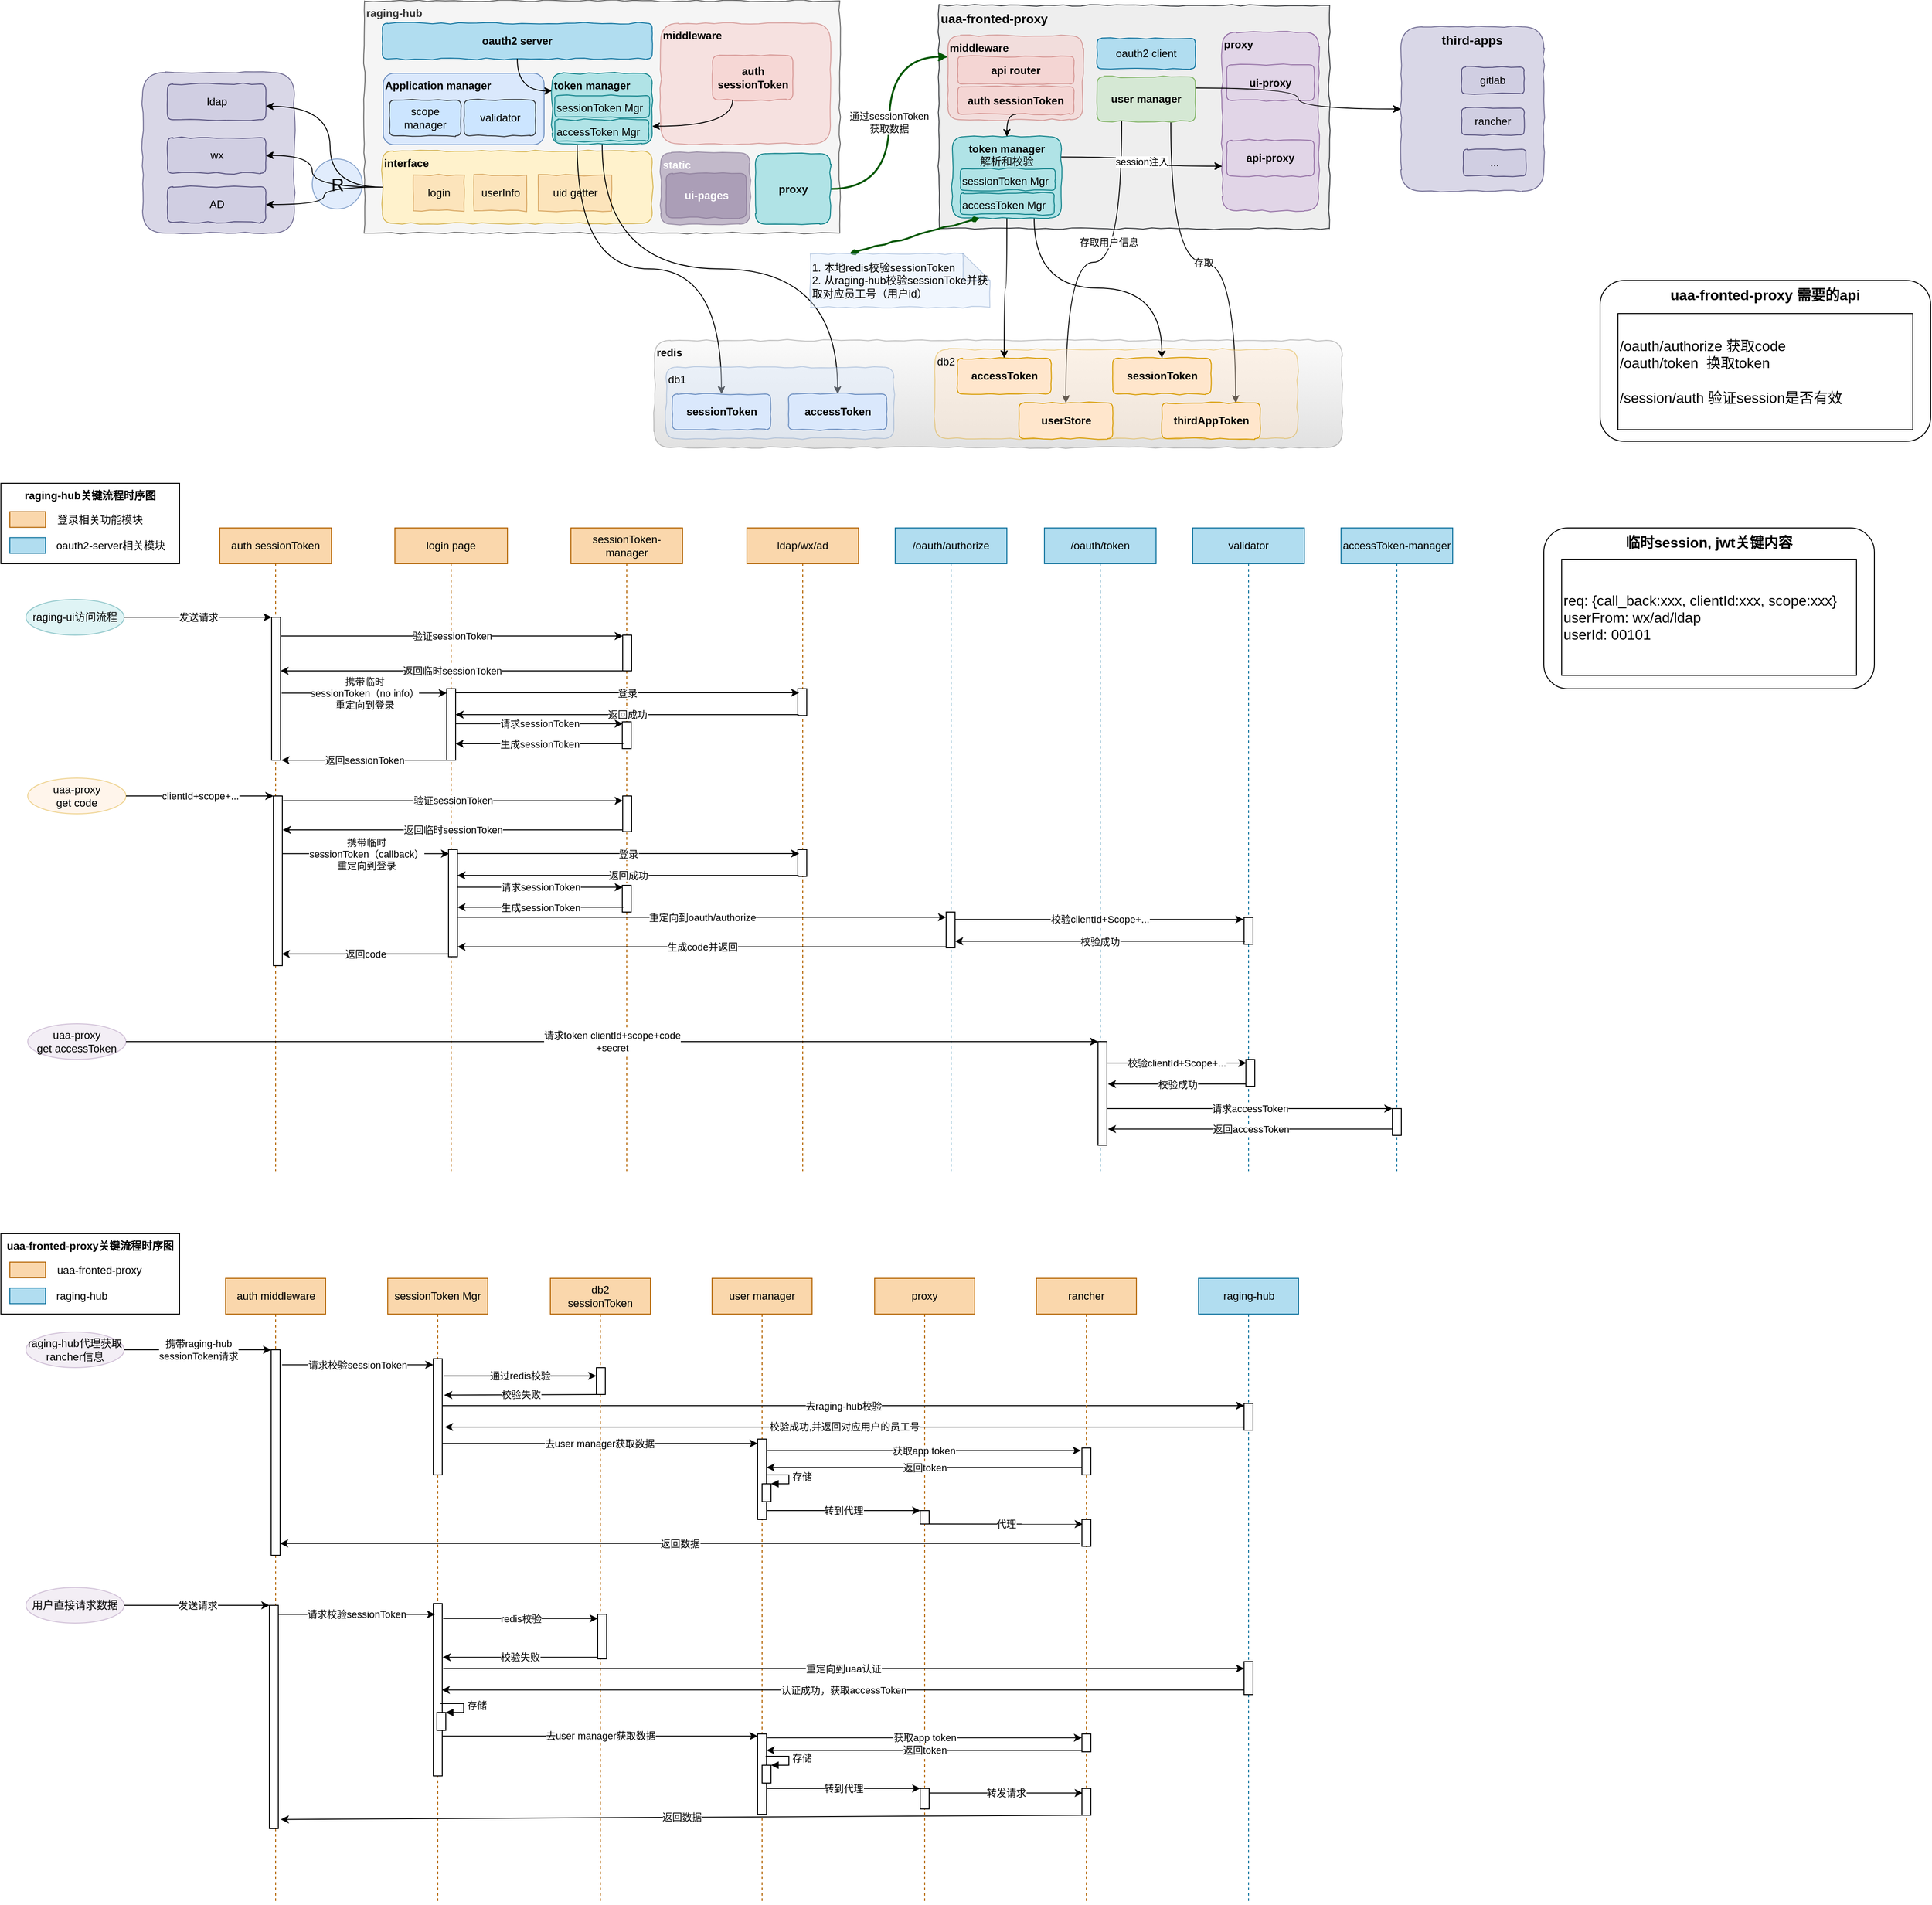 <mxfile version="12.1.5" type="github" pages="1">
  <diagram id="JcPJvcP8vzCySAAviPYO" name="Page-1">
    <mxGraphModel dx="2011" dy="1124" grid="1" gridSize="10" guides="1" tooltips="1" connect="1" arrows="1" fold="1" page="1" pageScale="1" pageWidth="827" pageHeight="1169" math="0" shadow="0">
      <root>
        <mxCell id="0"/>
        <mxCell id="1" parent="0"/>
        <mxCell id="76PlY3qgO6dOQQKfIqFN-107" value="auth sessionToken" style="shape=umlLifeline;perimeter=lifelinePerimeter;whiteSpace=wrap;html=1;container=1;collapsible=0;recursiveResize=0;outlineConnect=0;rounded=0;comic=0;align=center;strokeWidth=1;flipH=1;flipV=0;strokeColor=#b46504;labelBorderColor=none;labelBackgroundColor=none;fillColor=#fad7ac;" parent="1" vertex="1">
          <mxGeometry x="255" y="640" width="125" height="720" as="geometry"/>
        </mxCell>
        <mxCell id="76PlY3qgO6dOQQKfIqFN-123" value="" style="html=1;points=[];perimeter=orthogonalPerimeter;rounded=0;comic=0;strokeWidth=1;align=center;strokeColor=#000000;labelBorderColor=none;labelBackgroundColor=none;" parent="76PlY3qgO6dOQQKfIqFN-107" vertex="1">
          <mxGeometry x="58" y="100" width="10" height="160" as="geometry"/>
        </mxCell>
        <mxCell id="3qQfNFwAXlZ41oWte92f-22" value="" style="html=1;points=[];perimeter=orthogonalPerimeter;rounded=0;comic=0;strokeWidth=1;align=center;strokeColor=#000000;labelBorderColor=none;labelBackgroundColor=none;" parent="76PlY3qgO6dOQQKfIqFN-107" vertex="1">
          <mxGeometry x="60" y="300" width="10" height="190" as="geometry"/>
        </mxCell>
        <mxCell id="76PlY3qgO6dOQQKfIqFN-116" value="sessionToken-manager" style="shape=umlLifeline;perimeter=lifelinePerimeter;whiteSpace=wrap;html=1;container=1;collapsible=0;recursiveResize=0;outlineConnect=0;rounded=0;comic=0;align=center;strokeWidth=1;flipH=1;flipV=0;strokeColor=#b46504;labelBorderColor=none;labelBackgroundColor=none;fillColor=#fad7ac;" parent="1" vertex="1">
          <mxGeometry x="648" y="640" width="125" height="720" as="geometry"/>
        </mxCell>
        <mxCell id="3qQfNFwAXlZ41oWte92f-6" value="" style="html=1;points=[];perimeter=orthogonalPerimeter;rounded=0;comic=0;strokeWidth=1;align=center;strokeColor=#000000;labelBorderColor=none;labelBackgroundColor=none;" parent="76PlY3qgO6dOQQKfIqFN-116" vertex="1">
          <mxGeometry x="57.5" y="217" width="10" height="30" as="geometry"/>
        </mxCell>
        <mxCell id="3qQfNFwAXlZ41oWte92f-37" value="" style="html=1;points=[];perimeter=orthogonalPerimeter;rounded=0;comic=0;strokeWidth=1;align=center;strokeColor=#000000;labelBorderColor=none;labelBackgroundColor=none;" parent="76PlY3qgO6dOQQKfIqFN-116" vertex="1">
          <mxGeometry x="57.5" y="400" width="10" height="30" as="geometry"/>
        </mxCell>
        <mxCell id="76PlY3qgO6dOQQKfIqFN-125" value="" style="html=1;points=[];perimeter=orthogonalPerimeter;rounded=0;comic=0;strokeWidth=1;align=center;strokeColor=#000000;labelBorderColor=none;labelBackgroundColor=none;" parent="76PlY3qgO6dOQQKfIqFN-116" vertex="1">
          <mxGeometry x="58" y="120" width="10" height="40" as="geometry"/>
        </mxCell>
        <mxCell id="3qQfNFwAXlZ41oWte92f-26" value="" style="html=1;points=[];perimeter=orthogonalPerimeter;rounded=0;comic=0;strokeWidth=1;align=center;strokeColor=#000000;labelBorderColor=none;labelBackgroundColor=none;" parent="76PlY3qgO6dOQQKfIqFN-116" vertex="1">
          <mxGeometry x="58" y="300" width="10" height="40" as="geometry"/>
        </mxCell>
        <mxCell id="76PlY3qgO6dOQQKfIqFN-36" value="" style="rounded=1;whiteSpace=wrap;html=1;opacity=80;align=left;fillColor=#d0cee2;strokeColor=#56517e;shadow=0;comic=1;" parent="1" vertex="1">
          <mxGeometry x="168.5" y="130" width="170" height="180" as="geometry"/>
        </mxCell>
        <mxCell id="76PlY3qgO6dOQQKfIqFN-37" value="ldap" style="rounded=1;whiteSpace=wrap;html=1;fillColor=#d0cee2;strokeColor=#56517e;shadow=0;comic=1;" parent="1" vertex="1">
          <mxGeometry x="196.5" y="143" width="110" height="40" as="geometry"/>
        </mxCell>
        <mxCell id="76PlY3qgO6dOQQKfIqFN-38" value="wx" style="rounded=1;whiteSpace=wrap;html=1;fillColor=#d0cee2;strokeColor=#56517e;shadow=0;comic=1;" parent="1" vertex="1">
          <mxGeometry x="196.5" y="203" width="110" height="40" as="geometry"/>
        </mxCell>
        <mxCell id="76PlY3qgO6dOQQKfIqFN-39" value="AD" style="rounded=1;whiteSpace=wrap;html=1;fillColor=#d0cee2;strokeColor=#56517e;shadow=0;comic=1;" parent="1" vertex="1">
          <mxGeometry x="196.5" y="258" width="110" height="40" as="geometry"/>
        </mxCell>
        <mxCell id="76PlY3qgO6dOQQKfIqFN-4" value="&lt;b&gt;raging-hub&lt;br&gt;&lt;/b&gt;" style="rounded=0;whiteSpace=wrap;html=1;comic=1;verticalAlign=top;align=left;fillColor=#f5f5f5;strokeColor=#666666;fontColor=#333333;" parent="1" vertex="1">
          <mxGeometry x="417" y="50" width="532" height="260" as="geometry"/>
        </mxCell>
        <mxCell id="76PlY3qgO6dOQQKfIqFN-3" value="&lt;b&gt;redis&lt;/b&gt;" style="rounded=1;whiteSpace=wrap;html=1;comic=1;verticalAlign=top;align=left;fillColor=#f5f5f5;strokeColor=#666666;gradientColor=#b3b3b3;opacity=40;" parent="1" vertex="1">
          <mxGeometry x="741.5" y="430" width="770" height="120" as="geometry"/>
        </mxCell>
        <mxCell id="76PlY3qgO6dOQQKfIqFN-5" value="&lt;b&gt;middleware&lt;/b&gt;" style="rounded=1;whiteSpace=wrap;html=1;comic=1;verticalAlign=top;align=left;fillColor=#f8cecc;strokeColor=#b85450;opacity=50;" parent="1" vertex="1">
          <mxGeometry x="748.5" y="75" width="190" height="135" as="geometry"/>
        </mxCell>
        <mxCell id="76PlY3qgO6dOQQKfIqFN-29" value="oauth2 server" style="rounded=1;whiteSpace=wrap;html=1;fillColor=#b1ddf0;strokeColor=#10739e;shadow=0;comic=1;fontStyle=1" parent="1" vertex="1">
          <mxGeometry x="437" y="75" width="302" height="40" as="geometry"/>
        </mxCell>
        <mxCell id="76PlY3qgO6dOQQKfIqFN-9" value="&lt;b&gt;auth&lt;br&gt;sessionToken&lt;/b&gt;" style="rounded=1;whiteSpace=wrap;html=1;comic=1;verticalAlign=middle;align=center;fillColor=#f8cecc;strokeColor=#b85450;opacity=50;" parent="1" vertex="1">
          <mxGeometry x="806.5" y="111" width="90" height="50" as="geometry"/>
        </mxCell>
        <mxCell id="76PlY3qgO6dOQQKfIqFN-32" value="interface" style="rounded=1;whiteSpace=wrap;html=1;verticalAlign=top;align=left;fillColor=#fff2cc;strokeColor=#d6b656;shadow=0;comic=1;fontStyle=1" parent="1" vertex="1">
          <mxGeometry x="437" y="218" width="302" height="81" as="geometry"/>
        </mxCell>
        <mxCell id="76PlY3qgO6dOQQKfIqFN-33" value="userInfo" style="rounded=0;whiteSpace=wrap;html=1;fillColor=#fad7ac;strokeColor=#b46504;shadow=0;comic=1;opacity=50;" parent="1" vertex="1">
          <mxGeometry x="539.5" y="245" width="59" height="40" as="geometry"/>
        </mxCell>
        <mxCell id="76PlY3qgO6dOQQKfIqFN-34" value="uid getter" style="rounded=0;whiteSpace=wrap;html=1;fillColor=#fad7ac;strokeColor=#b46504;shadow=0;comic=1;opacity=50;" parent="1" vertex="1">
          <mxGeometry x="611.5" y="245" width="82" height="40" as="geometry"/>
        </mxCell>
        <mxCell id="76PlY3qgO6dOQQKfIqFN-35" value="login" style="rounded=0;whiteSpace=wrap;html=1;fillColor=#fad7ac;strokeColor=#b46504;shadow=0;comic=1;opacity=50;" parent="1" vertex="1">
          <mxGeometry x="471.5" y="245" width="57" height="40" as="geometry"/>
        </mxCell>
        <mxCell id="76PlY3qgO6dOQQKfIqFN-40" value="&lt;span style=&quot;font-size: 20px&quot;&gt;R&lt;/span&gt;" style="ellipse;html=1;aspect=fixed;fillColor=#dae8fc;strokeColor=#6c8ebf;opacity=80;shadow=0;labelBorderColor=none;labelBackgroundColor=none;whiteSpace=wrap;" parent="1" vertex="1">
          <mxGeometry x="358.5" y="227" width="56" height="56" as="geometry"/>
        </mxCell>
        <mxCell id="76PlY3qgO6dOQQKfIqFN-41" style="edgeStyle=orthogonalEdgeStyle;curved=1;rounded=0;comic=1;orthogonalLoop=1;jettySize=auto;html=1;" parent="1" source="76PlY3qgO6dOQQKfIqFN-32" target="76PlY3qgO6dOQQKfIqFN-37" edge="1">
          <mxGeometry relative="1" as="geometry">
            <Array as="points">
              <mxPoint x="378.5" y="258"/>
              <mxPoint x="378.5" y="168"/>
            </Array>
          </mxGeometry>
        </mxCell>
        <mxCell id="76PlY3qgO6dOQQKfIqFN-42" style="edgeStyle=orthogonalEdgeStyle;curved=1;rounded=0;comic=1;orthogonalLoop=1;jettySize=auto;html=1;" parent="1" source="76PlY3qgO6dOQQKfIqFN-32" target="76PlY3qgO6dOQQKfIqFN-38" edge="1">
          <mxGeometry relative="1" as="geometry">
            <Array as="points">
              <mxPoint x="358.5" y="258"/>
              <mxPoint x="358.5" y="223"/>
            </Array>
          </mxGeometry>
        </mxCell>
        <mxCell id="76PlY3qgO6dOQQKfIqFN-43" style="edgeStyle=orthogonalEdgeStyle;curved=1;rounded=0;comic=1;orthogonalLoop=1;jettySize=auto;html=1;" parent="1" source="76PlY3qgO6dOQQKfIqFN-32" target="76PlY3qgO6dOQQKfIqFN-39" edge="1">
          <mxGeometry relative="1" as="geometry"/>
        </mxCell>
        <mxCell id="76PlY3qgO6dOQQKfIqFN-44" value="Application manager" style="rounded=1;whiteSpace=wrap;html=1;verticalAlign=top;align=left;fillColor=#dae8fc;strokeColor=#6c8ebf;shadow=0;fontStyle=1" parent="1" vertex="1">
          <mxGeometry x="438" y="131" width="180" height="80" as="geometry"/>
        </mxCell>
        <mxCell id="76PlY3qgO6dOQQKfIqFN-45" value="scope manager" style="rounded=1;whiteSpace=wrap;html=1;fillColor=#cce5ff;strokeColor=#36393d;shadow=0;comic=1;" parent="1" vertex="1">
          <mxGeometry x="445" y="161" width="80" height="40" as="geometry"/>
        </mxCell>
        <mxCell id="76PlY3qgO6dOQQKfIqFN-72" style="edgeStyle=orthogonalEdgeStyle;curved=1;rounded=0;comic=1;orthogonalLoop=1;jettySize=auto;html=1;exitX=1;exitY=0.75;exitDx=0;exitDy=0;entryX=0.25;entryY=1;entryDx=0;entryDy=0;startArrow=classic;startFill=1;endArrow=none;endFill=0;" parent="1" source="76PlY3qgO6dOQQKfIqFN-47" target="76PlY3qgO6dOQQKfIqFN-9" edge="1">
          <mxGeometry relative="1" as="geometry"/>
        </mxCell>
        <mxCell id="76PlY3qgO6dOQQKfIqFN-73" style="edgeStyle=orthogonalEdgeStyle;curved=1;rounded=0;comic=1;orthogonalLoop=1;jettySize=auto;html=1;exitX=0;exitY=0.25;exitDx=0;exitDy=0;entryX=0.5;entryY=1;entryDx=0;entryDy=0;startArrow=classic;startFill=1;endArrow=none;endFill=0;" parent="1" source="76PlY3qgO6dOQQKfIqFN-47" target="76PlY3qgO6dOQQKfIqFN-29" edge="1">
          <mxGeometry relative="1" as="geometry"/>
        </mxCell>
        <mxCell id="76PlY3qgO6dOQQKfIqFN-74" style="edgeStyle=orthogonalEdgeStyle;curved=1;rounded=0;comic=1;orthogonalLoop=1;jettySize=auto;html=1;exitX=0.25;exitY=1;exitDx=0;exitDy=0;entryX=0.5;entryY=0;entryDx=0;entryDy=0;startArrow=none;startFill=0;endArrow=classic;endFill=1;" parent="1" source="76PlY3qgO6dOQQKfIqFN-47" target="76PlY3qgO6dOQQKfIqFN-6" edge="1">
          <mxGeometry relative="1" as="geometry"/>
        </mxCell>
        <mxCell id="76PlY3qgO6dOQQKfIqFN-75" style="edgeStyle=orthogonalEdgeStyle;curved=1;rounded=0;comic=1;orthogonalLoop=1;jettySize=auto;html=1;exitX=0.5;exitY=1;exitDx=0;exitDy=0;startArrow=none;startFill=0;endArrow=classic;endFill=1;" parent="1" source="76PlY3qgO6dOQQKfIqFN-47" target="76PlY3qgO6dOQQKfIqFN-7" edge="1">
          <mxGeometry relative="1" as="geometry"/>
        </mxCell>
        <mxCell id="76PlY3qgO6dOQQKfIqFN-47" value="token manager" style="rounded=1;whiteSpace=wrap;html=1;fillColor=#b0e3e6;strokeColor=#0e8088;shadow=0;comic=1;align=left;verticalAlign=top;fontStyle=1" parent="1" vertex="1">
          <mxGeometry x="627" y="131" width="112" height="79" as="geometry"/>
        </mxCell>
        <mxCell id="76PlY3qgO6dOQQKfIqFN-49" value="&lt;b&gt;static&lt;/b&gt;" style="rounded=1;whiteSpace=wrap;html=1;comic=1;verticalAlign=top;align=left;fillColor=#76608a;strokeColor=#432D57;fontColor=#ffffff;opacity=40;" parent="1" vertex="1">
          <mxGeometry x="748.5" y="220" width="100" height="80" as="geometry"/>
        </mxCell>
        <mxCell id="76PlY3qgO6dOQQKfIqFN-54" value="&lt;b&gt;ui-pages&lt;/b&gt;" style="rounded=1;whiteSpace=wrap;html=1;comic=1;verticalAlign=middle;align=center;fillColor=#76608a;strokeColor=#432D57;fontColor=#ffffff;opacity=30;" parent="1" vertex="1">
          <mxGeometry x="754.5" y="243" width="90" height="50" as="geometry"/>
        </mxCell>
        <mxCell id="76PlY3qgO6dOQQKfIqFN-55" value="uaa-fronted-proxy" style="rounded=0;whiteSpace=wrap;html=1;verticalAlign=top;comic=1;fillColor=#eeeeee;strokeColor=#36393d;align=left;fontSize=14;fontStyle=1" parent="1" vertex="1">
          <mxGeometry x="1060" y="55" width="437" height="250" as="geometry"/>
        </mxCell>
        <mxCell id="76PlY3qgO6dOQQKfIqFN-56" value="oauth2 client" style="rounded=1;whiteSpace=wrap;html=1;comic=1;fillColor=#b1ddf0;strokeColor=#10739e;" parent="1" vertex="1">
          <mxGeometry x="1237" y="92" width="110" height="34" as="geometry"/>
        </mxCell>
        <mxCell id="76PlY3qgO6dOQQKfIqFN-58" value="proxy" style="rounded=1;whiteSpace=wrap;html=1;comic=1;fillColor=#e1d5e7;strokeColor=#9673a6;align=left;verticalAlign=top;fontStyle=1" parent="1" vertex="1">
          <mxGeometry x="1377" y="85" width="108" height="200" as="geometry"/>
        </mxCell>
        <mxCell id="76PlY3qgO6dOQQKfIqFN-102" value="存取用户信息" style="edgeStyle=orthogonalEdgeStyle;curved=1;rounded=0;comic=1;orthogonalLoop=1;jettySize=auto;html=1;exitX=0.25;exitY=1;exitDx=0;exitDy=0;startArrow=none;startFill=0;endArrow=classic;endFill=1;" parent="1" source="76PlY3qgO6dOQQKfIqFN-59" target="76PlY3qgO6dOQQKfIqFN-98" edge="1">
          <mxGeometry x="-0.286" y="-15" relative="1" as="geometry">
            <mxPoint as="offset"/>
          </mxGeometry>
        </mxCell>
        <mxCell id="76PlY3qgO6dOQQKfIqFN-103" value="存取" style="edgeStyle=orthogonalEdgeStyle;curved=1;rounded=0;comic=1;orthogonalLoop=1;jettySize=auto;html=1;exitX=0.75;exitY=1;exitDx=0;exitDy=0;entryX=0.75;entryY=0;entryDx=0;entryDy=0;startArrow=none;startFill=0;endArrow=classic;endFill=1;" parent="1" source="76PlY3qgO6dOQQKfIqFN-59" target="76PlY3qgO6dOQQKfIqFN-97" edge="1">
          <mxGeometry relative="1" as="geometry"/>
        </mxCell>
        <mxCell id="76PlY3qgO6dOQQKfIqFN-59" value="user manager" style="rounded=1;whiteSpace=wrap;html=1;comic=1;fillColor=#d5e8d4;strokeColor=#82b366;align=center;verticalAlign=middle;fontStyle=1" parent="1" vertex="1">
          <mxGeometry x="1237" y="135" width="110" height="50" as="geometry"/>
        </mxCell>
        <mxCell id="76PlY3qgO6dOQQKfIqFN-61" value="third-apps" style="rounded=1;whiteSpace=wrap;html=1;opacity=80;align=center;fillColor=#d0cee2;strokeColor=#56517e;shadow=0;comic=1;fontColor=#000000;verticalAlign=top;fontSize=14;fontStyle=1" parent="1" vertex="1">
          <mxGeometry x="1577" y="79" width="160" height="184" as="geometry"/>
        </mxCell>
        <mxCell id="76PlY3qgO6dOQQKfIqFN-62" value="gitlab" style="rounded=1;whiteSpace=wrap;html=1;fillColor=#d0cee2;strokeColor=#56517e;shadow=0;comic=1;fontStyle=0" parent="1" vertex="1">
          <mxGeometry x="1645" y="124" width="70" height="30" as="geometry"/>
        </mxCell>
        <mxCell id="76PlY3qgO6dOQQKfIqFN-63" value="rancher" style="rounded=1;whiteSpace=wrap;html=1;fillColor=#d0cee2;strokeColor=#56517e;shadow=0;comic=1;fontStyle=0" parent="1" vertex="1">
          <mxGeometry x="1645" y="170" width="70" height="30" as="geometry"/>
        </mxCell>
        <mxCell id="76PlY3qgO6dOQQKfIqFN-64" value="..." style="rounded=1;whiteSpace=wrap;html=1;fillColor=#d0cee2;strokeColor=#56517e;shadow=0;comic=1;fontStyle=0" parent="1" vertex="1">
          <mxGeometry x="1647" y="216" width="70" height="30" as="geometry"/>
        </mxCell>
        <mxCell id="76PlY3qgO6dOQQKfIqFN-78" value="db1" style="rounded=1;whiteSpace=wrap;html=1;comic=1;verticalAlign=top;align=left;fillColor=#dae8fc;strokeColor=#6c8ebf;opacity=40;" parent="1" vertex="1">
          <mxGeometry x="754.5" y="460" width="255" height="80" as="geometry"/>
        </mxCell>
        <mxCell id="76PlY3qgO6dOQQKfIqFN-79" value="db2" style="rounded=1;whiteSpace=wrap;html=1;comic=1;verticalAlign=top;align=left;fillColor=#ffe6cc;strokeColor=#d79b00;opacity=40;" parent="1" vertex="1">
          <mxGeometry x="1055.5" y="440" width="406" height="100" as="geometry"/>
        </mxCell>
        <mxCell id="76PlY3qgO6dOQQKfIqFN-77" value="&lt;b&gt;accessToken&lt;/b&gt;" style="rounded=1;whiteSpace=wrap;html=1;comic=1;verticalAlign=middle;align=center;fillColor=#ffe6cc;strokeColor=#d79b00;" parent="1" vertex="1">
          <mxGeometry x="1080.5" y="450" width="105" height="40" as="geometry"/>
        </mxCell>
        <mxCell id="76PlY3qgO6dOQQKfIqFN-6" value="&lt;b&gt;sessionToken&lt;/b&gt;" style="rounded=1;whiteSpace=wrap;html=1;comic=1;verticalAlign=middle;align=center;fillColor=#dae8fc;strokeColor=#6c8ebf;" parent="1" vertex="1">
          <mxGeometry x="761.5" y="490" width="110" height="40" as="geometry"/>
        </mxCell>
        <mxCell id="76PlY3qgO6dOQQKfIqFN-7" value="&lt;b&gt;accessToken&lt;/b&gt;" style="rounded=1;whiteSpace=wrap;html=1;comic=1;verticalAlign=middle;align=center;fillColor=#dae8fc;strokeColor=#6c8ebf;" parent="1" vertex="1">
          <mxGeometry x="891.5" y="490" width="110" height="40" as="geometry"/>
        </mxCell>
        <mxCell id="76PlY3qgO6dOQQKfIqFN-80" value="&lt;b&gt;sessionToken&lt;/b&gt;" style="rounded=1;whiteSpace=wrap;html=1;comic=1;verticalAlign=middle;align=center;fillColor=#ffe6cc;strokeColor=#d79b00;" parent="1" vertex="1">
          <mxGeometry x="1254.5" y="450" width="110" height="40" as="geometry"/>
        </mxCell>
        <mxCell id="76PlY3qgO6dOQQKfIqFN-84" value="ui-proxy" style="rounded=1;whiteSpace=wrap;html=1;comic=1;fillColor=#e1d5e7;strokeColor=#9673a6;align=center;verticalAlign=middle;fontStyle=1" parent="1" vertex="1">
          <mxGeometry x="1382" y="121.5" width="98" height="40" as="geometry"/>
        </mxCell>
        <mxCell id="76PlY3qgO6dOQQKfIqFN-85" value="api-proxy" style="rounded=1;whiteSpace=wrap;html=1;comic=1;fillColor=#e1d5e7;strokeColor=#9673a6;align=center;verticalAlign=middle;fontStyle=1" parent="1" vertex="1">
          <mxGeometry x="1382" y="206" width="98" height="40" as="geometry"/>
        </mxCell>
        <mxCell id="76PlY3qgO6dOQQKfIqFN-60" style="edgeStyle=orthogonalEdgeStyle;curved=1;rounded=0;orthogonalLoop=1;jettySize=auto;html=1;entryX=1;entryY=0.25;entryDx=0;entryDy=0;shadow=0;startArrow=classic;startFill=1;endArrow=none;endFill=0;fontSize=14;fontColor=#000000;" parent="1" source="76PlY3qgO6dOQQKfIqFN-61" target="76PlY3qgO6dOQQKfIqFN-59" edge="1">
          <mxGeometry relative="1" as="geometry"/>
        </mxCell>
        <mxCell id="76PlY3qgO6dOQQKfIqFN-91" style="edgeStyle=orthogonalEdgeStyle;curved=1;rounded=0;comic=1;orthogonalLoop=1;jettySize=auto;html=1;exitX=0.5;exitY=1;exitDx=0;exitDy=0;startArrow=none;startFill=0;endArrow=classic;endFill=1;" parent="1" source="76PlY3qgO6dOQQKfIqFN-86" target="76PlY3qgO6dOQQKfIqFN-77" edge="1">
          <mxGeometry relative="1" as="geometry"/>
        </mxCell>
        <mxCell id="76PlY3qgO6dOQQKfIqFN-92" style="edgeStyle=orthogonalEdgeStyle;curved=1;rounded=0;comic=1;orthogonalLoop=1;jettySize=auto;html=1;exitX=0.75;exitY=1;exitDx=0;exitDy=0;startArrow=none;startFill=0;endArrow=classic;endFill=1;" parent="1" source="76PlY3qgO6dOQQKfIqFN-86" target="76PlY3qgO6dOQQKfIqFN-80" edge="1">
          <mxGeometry relative="1" as="geometry"/>
        </mxCell>
        <mxCell id="76PlY3qgO6dOQQKfIqFN-93" value="session注入" style="edgeStyle=orthogonalEdgeStyle;curved=1;rounded=0;comic=1;orthogonalLoop=1;jettySize=auto;html=1;exitX=1;exitY=0.25;exitDx=0;exitDy=0;entryX=0;entryY=0.75;entryDx=0;entryDy=0;startArrow=none;startFill=0;endArrow=classic;endFill=1;" parent="1" source="76PlY3qgO6dOQQKfIqFN-86" target="76PlY3qgO6dOQQKfIqFN-58" edge="1">
          <mxGeometry relative="1" as="geometry"/>
        </mxCell>
        <mxCell id="76PlY3qgO6dOQQKfIqFN-86" value="token manager&lt;br&gt;&lt;span style=&quot;font-weight: normal&quot;&gt;解析和校验&lt;/span&gt;" style="rounded=1;whiteSpace=wrap;html=1;comic=1;fillColor=#b0e3e6;strokeColor=#0e8088;align=center;verticalAlign=top;fontStyle=1;" parent="1" vertex="1">
          <mxGeometry x="1075" y="202" width="122" height="91" as="geometry"/>
        </mxCell>
        <mxCell id="76PlY3qgO6dOQQKfIqFN-89" value="&lt;b&gt;middleware&lt;/b&gt;" style="rounded=1;whiteSpace=wrap;html=1;comic=1;verticalAlign=top;align=left;fillColor=#f8cecc;strokeColor=#b85450;opacity=50;" parent="1" vertex="1">
          <mxGeometry x="1070" y="89" width="151" height="94" as="geometry"/>
        </mxCell>
        <mxCell id="76PlY3qgO6dOQQKfIqFN-94" style="edgeStyle=orthogonalEdgeStyle;curved=1;rounded=0;comic=1;orthogonalLoop=1;jettySize=auto;html=1;exitX=0.5;exitY=1;exitDx=0;exitDy=0;entryX=0.5;entryY=0;entryDx=0;entryDy=0;startArrow=none;startFill=0;endArrow=classic;endFill=1;" parent="1" source="76PlY3qgO6dOQQKfIqFN-90" target="76PlY3qgO6dOQQKfIqFN-86" edge="1">
          <mxGeometry relative="1" as="geometry"/>
        </mxCell>
        <mxCell id="76PlY3qgO6dOQQKfIqFN-90" value="&lt;b&gt;auth sessionToken&lt;/b&gt;" style="rounded=1;whiteSpace=wrap;html=1;comic=1;verticalAlign=middle;align=center;fillColor=#f8cecc;strokeColor=#b85450;opacity=50;" parent="1" vertex="1">
          <mxGeometry x="1081" y="146" width="130" height="31" as="geometry"/>
        </mxCell>
        <mxCell id="76PlY3qgO6dOQQKfIqFN-104" value="通过sessionToken&lt;br&gt;获取数据" style="edgeStyle=orthogonalEdgeStyle;curved=1;rounded=0;comic=1;orthogonalLoop=1;jettySize=auto;html=1;exitX=1;exitY=0.5;exitDx=0;exitDy=0;entryX=0;entryY=0.25;entryDx=0;entryDy=0;startArrow=none;startFill=0;endArrow=classic;endFill=1;strokeWidth=2;fillColor=#008a00;strokeColor=#005700;" parent="1" source="76PlY3qgO6dOQQKfIqFN-96" target="76PlY3qgO6dOQQKfIqFN-89" edge="1">
          <mxGeometry relative="1" as="geometry"/>
        </mxCell>
        <mxCell id="76PlY3qgO6dOQQKfIqFN-96" value="proxy" style="rounded=1;whiteSpace=wrap;html=1;comic=1;fillColor=#b0e3e6;strokeColor=#0e8088;align=center;verticalAlign=middle;fontStyle=1;" parent="1" vertex="1">
          <mxGeometry x="854.5" y="221" width="84" height="79" as="geometry"/>
        </mxCell>
        <mxCell id="76PlY3qgO6dOQQKfIqFN-97" value="&lt;b&gt;thirdAppToken&lt;/b&gt;" style="rounded=1;whiteSpace=wrap;html=1;comic=1;verticalAlign=middle;align=center;fillColor=#ffe6cc;strokeColor=#d79b00;" parent="1" vertex="1">
          <mxGeometry x="1309.5" y="500" width="110" height="40" as="geometry"/>
        </mxCell>
        <mxCell id="76PlY3qgO6dOQQKfIqFN-98" value="&lt;b&gt;userStore&lt;/b&gt;" style="rounded=1;whiteSpace=wrap;html=1;comic=1;verticalAlign=middle;align=center;fillColor=#ffe6cc;strokeColor=#d79b00;" parent="1" vertex="1">
          <mxGeometry x="1149.5" y="500" width="105" height="40" as="geometry"/>
        </mxCell>
        <mxCell id="76PlY3qgO6dOQQKfIqFN-106" style="rounded=0;comic=1;orthogonalLoop=1;jettySize=auto;html=1;exitX=0;exitY=0;exitDx=44;exitDy=0;exitPerimeter=0;startArrow=diamondThin;startFill=1;endArrow=diamondThin;endFill=1;entryX=0.25;entryY=1;entryDx=0;entryDy=0;fillColor=#008a00;strokeColor=#005700;strokeWidth=2;" parent="1" source="76PlY3qgO6dOQQKfIqFN-105" target="76PlY3qgO6dOQQKfIqFN-86" edge="1">
          <mxGeometry relative="1" as="geometry">
            <mxPoint x="1011.5" y="290" as="targetPoint"/>
          </mxGeometry>
        </mxCell>
        <mxCell id="76PlY3qgO6dOQQKfIqFN-105" value="1. 本地redis校验sessionToken&lt;br&gt;2. 从raging-hub校验sessionToke并获取对应员工号（用户id）" style="shape=note;whiteSpace=wrap;html=1;backgroundOutline=1;darkOpacity=0.05;rounded=0;comic=1;fillColor=#dae8fc;opacity=40;align=left;strokeColor=#6c8ebf;" parent="1" vertex="1">
          <mxGeometry x="916" y="333" width="201" height="60" as="geometry"/>
        </mxCell>
        <mxCell id="76PlY3qgO6dOQQKfIqFN-110" value="uaa-proxy&lt;br&gt;get accessToken" style="ellipse;whiteSpace=wrap;html=1;rounded=0;comic=1;opacity=40;align=center;fillColor=#e1d5e7;strokeColor=#9673a6;" parent="1" vertex="1">
          <mxGeometry x="40" y="1195" width="110" height="40" as="geometry"/>
        </mxCell>
        <mxCell id="76PlY3qgO6dOQQKfIqFN-111" value="uaa-proxy&lt;br&gt;get code" style="ellipse;whiteSpace=wrap;html=1;rounded=0;comic=1;opacity=40;align=center;fillColor=#ffe6cc;strokeColor=#d79b00;" parent="1" vertex="1">
          <mxGeometry x="40" y="920" width="110" height="40" as="geometry"/>
        </mxCell>
        <mxCell id="76PlY3qgO6dOQQKfIqFN-112" value="raging-ui访问流程" style="ellipse;whiteSpace=wrap;html=1;rounded=0;comic=1;opacity=40;align=center;fillColor=#b0e3e6;strokeColor=#0e8088;" parent="1" vertex="1">
          <mxGeometry x="38" y="720" width="110" height="40" as="geometry"/>
        </mxCell>
        <mxCell id="76PlY3qgO6dOQQKfIqFN-115" value="login page" style="shape=umlLifeline;perimeter=lifelinePerimeter;whiteSpace=wrap;html=1;container=1;collapsible=0;recursiveResize=0;outlineConnect=0;rounded=0;comic=0;align=center;strokeWidth=1;flipH=1;flipV=0;strokeColor=#b46504;labelBorderColor=none;labelBackgroundColor=none;fillColor=#fad7ac;" parent="1" vertex="1">
          <mxGeometry x="451" y="640" width="126" height="720" as="geometry"/>
        </mxCell>
        <mxCell id="3qQfNFwAXlZ41oWte92f-2" value="" style="html=1;points=[];perimeter=orthogonalPerimeter;rounded=0;comic=0;strokeWidth=1;align=center;strokeColor=#000000;labelBorderColor=none;labelBackgroundColor=none;" parent="76PlY3qgO6dOQQKfIqFN-115" vertex="1">
          <mxGeometry x="58" y="180" width="10" height="80" as="geometry"/>
        </mxCell>
        <mxCell id="3qQfNFwAXlZ41oWte92f-36" value="" style="html=1;points=[];perimeter=orthogonalPerimeter;rounded=0;comic=0;strokeWidth=1;align=center;strokeColor=#000000;labelBorderColor=none;labelBackgroundColor=none;" parent="76PlY3qgO6dOQQKfIqFN-115" vertex="1">
          <mxGeometry x="60" y="360" width="10" height="120" as="geometry"/>
        </mxCell>
        <mxCell id="76PlY3qgO6dOQQKfIqFN-117" value="ldap/wx/ad" style="shape=umlLifeline;perimeter=lifelinePerimeter;whiteSpace=wrap;html=1;container=1;collapsible=0;recursiveResize=0;outlineConnect=0;rounded=0;comic=0;align=center;strokeWidth=1;flipH=1;flipV=0;strokeColor=#b46504;labelBorderColor=none;labelBackgroundColor=none;fillColor=#fad7ac;" parent="1" vertex="1">
          <mxGeometry x="845" y="640" width="125" height="720" as="geometry"/>
        </mxCell>
        <mxCell id="3qQfNFwAXlZ41oWte92f-13" value="" style="html=1;points=[];perimeter=orthogonalPerimeter;rounded=0;comic=0;strokeWidth=1;align=center;strokeColor=#000000;labelBorderColor=none;labelBackgroundColor=none;" parent="76PlY3qgO6dOQQKfIqFN-117" vertex="1">
          <mxGeometry x="57" y="180" width="10" height="30" as="geometry"/>
        </mxCell>
        <mxCell id="3qQfNFwAXlZ41oWte92f-38" value="" style="html=1;points=[];perimeter=orthogonalPerimeter;rounded=0;comic=0;strokeWidth=1;align=center;strokeColor=#000000;labelBorderColor=none;labelBackgroundColor=none;" parent="76PlY3qgO6dOQQKfIqFN-117" vertex="1">
          <mxGeometry x="57" y="360" width="10" height="30" as="geometry"/>
        </mxCell>
        <mxCell id="76PlY3qgO6dOQQKfIqFN-118" value="/oauth/authorize" style="shape=umlLifeline;perimeter=lifelinePerimeter;whiteSpace=wrap;html=1;container=1;collapsible=0;recursiveResize=0;outlineConnect=0;rounded=0;comic=0;align=center;strokeWidth=1;flipH=1;flipV=0;strokeColor=#10739e;labelBorderColor=none;labelBackgroundColor=none;fillColor=#b1ddf0;" parent="1" vertex="1">
          <mxGeometry x="1011" y="640" width="125" height="720" as="geometry"/>
        </mxCell>
        <mxCell id="3qQfNFwAXlZ41oWte92f-45" value="" style="html=1;points=[];perimeter=orthogonalPerimeter;rounded=0;comic=0;strokeWidth=1;align=center;strokeColor=#000000;labelBorderColor=none;labelBackgroundColor=none;" parent="76PlY3qgO6dOQQKfIqFN-118" vertex="1">
          <mxGeometry x="57" y="430" width="10" height="40" as="geometry"/>
        </mxCell>
        <mxCell id="76PlY3qgO6dOQQKfIqFN-120" value="/oauth/token" style="shape=umlLifeline;perimeter=lifelinePerimeter;whiteSpace=wrap;html=1;container=1;collapsible=0;recursiveResize=0;outlineConnect=0;rounded=0;comic=0;align=center;strokeWidth=1;flipH=1;flipV=0;strokeColor=#10739e;labelBorderColor=none;labelBackgroundColor=none;fillColor=#b1ddf0;" parent="1" vertex="1">
          <mxGeometry x="1178" y="640" width="125" height="720" as="geometry"/>
        </mxCell>
        <mxCell id="3qQfNFwAXlZ41oWte92f-66" value="" style="html=1;points=[];perimeter=orthogonalPerimeter;rounded=0;comic=0;strokeWidth=1;align=center;strokeColor=#000000;labelBorderColor=none;labelBackgroundColor=none;" parent="76PlY3qgO6dOQQKfIqFN-120" vertex="1">
          <mxGeometry x="60" y="575" width="10" height="116" as="geometry"/>
        </mxCell>
        <mxCell id="76PlY3qgO6dOQQKfIqFN-121" value="validator" style="shape=umlLifeline;perimeter=lifelinePerimeter;whiteSpace=wrap;html=1;container=1;collapsible=0;recursiveResize=0;outlineConnect=0;rounded=0;comic=0;align=center;strokeWidth=1;flipH=1;flipV=0;strokeColor=#10739e;labelBorderColor=none;labelBackgroundColor=none;fillColor=#b1ddf0;" parent="1" vertex="1">
          <mxGeometry x="1344" y="640" width="125" height="720" as="geometry"/>
        </mxCell>
        <mxCell id="3qQfNFwAXlZ41oWte92f-87" value="" style="html=1;points=[];perimeter=orthogonalPerimeter;rounded=0;comic=0;strokeWidth=1;align=center;strokeColor=#000000;labelBorderColor=none;labelBackgroundColor=none;" parent="76PlY3qgO6dOQQKfIqFN-121" vertex="1">
          <mxGeometry x="59.5" y="595" width="10" height="30" as="geometry"/>
        </mxCell>
        <mxCell id="3qQfNFwAXlZ41oWte92f-48" value="" style="html=1;points=[];perimeter=orthogonalPerimeter;rounded=0;comic=0;strokeWidth=1;align=center;strokeColor=#000000;labelBorderColor=none;labelBackgroundColor=none;" parent="76PlY3qgO6dOQQKfIqFN-121" vertex="1">
          <mxGeometry x="57.5" y="436" width="10" height="30" as="geometry"/>
        </mxCell>
        <mxCell id="76PlY3qgO6dOQQKfIqFN-122" value="accessToken-manager" style="shape=umlLifeline;perimeter=lifelinePerimeter;whiteSpace=wrap;html=1;container=1;collapsible=0;recursiveResize=0;outlineConnect=0;rounded=0;comic=0;align=center;strokeWidth=1;flipH=1;flipV=0;strokeColor=#10739e;labelBorderColor=none;labelBackgroundColor=none;fillColor=#b1ddf0;" parent="1" vertex="1">
          <mxGeometry x="1510" y="640" width="125" height="720" as="geometry"/>
        </mxCell>
        <mxCell id="3qQfNFwAXlZ41oWte92f-90" value="" style="html=1;points=[];perimeter=orthogonalPerimeter;rounded=0;comic=0;strokeWidth=1;align=center;strokeColor=#000000;labelBorderColor=none;labelBackgroundColor=none;" parent="76PlY3qgO6dOQQKfIqFN-122" vertex="1">
          <mxGeometry x="57.5" y="650" width="10" height="30" as="geometry"/>
        </mxCell>
        <mxCell id="76PlY3qgO6dOQQKfIqFN-124" value="发送请求" style="endArrow=classic;html=1;strokeWidth=1;comic=0;strokeColor=#000000;labelBorderColor=none;labelBackgroundColor=#ffffff;spacingLeft=2;spacingRight=2;" parent="1" source="76PlY3qgO6dOQQKfIqFN-112" target="76PlY3qgO6dOQQKfIqFN-123" edge="1">
          <mxGeometry width="50" height="50" relative="1" as="geometry">
            <mxPoint x="180" y="740" as="sourcePoint"/>
            <mxPoint x="310" y="740" as="targetPoint"/>
          </mxGeometry>
        </mxCell>
        <mxCell id="3qQfNFwAXlZ41oWte92f-1" value="验证sessionToken" style="endArrow=classic;html=1;strokeWidth=1;comic=0;strokeColor=#000000;labelBorderColor=none;labelBackgroundColor=#ffffff;spacingLeft=2;spacingRight=2;" parent="1" target="76PlY3qgO6dOQQKfIqFN-125" edge="1">
          <mxGeometry width="50" height="50" relative="1" as="geometry">
            <mxPoint x="323" y="761" as="sourcePoint"/>
            <mxPoint x="496.5" y="761" as="targetPoint"/>
          </mxGeometry>
        </mxCell>
        <mxCell id="3qQfNFwAXlZ41oWte92f-5" value="携带临时&lt;br&gt;sessionToken（no info）&lt;br&gt;重定向到登录" style="endArrow=classic;html=1;strokeWidth=1;comic=0;strokeColor=#000000;labelBorderColor=none;labelBackgroundColor=#ffffff;spacingLeft=2;spacingRight=2;exitX=1.117;exitY=0.468;exitDx=0;exitDy=0;exitPerimeter=0;" parent="1" target="3qQfNFwAXlZ41oWte92f-2" edge="1">
          <mxGeometry width="50" height="50" relative="1" as="geometry">
            <mxPoint x="324.17" y="824.88" as="sourcePoint"/>
            <mxPoint x="506.5" y="781" as="targetPoint"/>
          </mxGeometry>
        </mxCell>
        <mxCell id="3qQfNFwAXlZ41oWte92f-7" value="登录" style="endArrow=classic;html=1;strokeWidth=1;comic=0;strokeColor=#000000;labelBorderColor=none;labelBackgroundColor=#ffffff;spacingLeft=2;spacingRight=2;entryX=0.145;entryY=0.151;entryDx=0;entryDy=0;entryPerimeter=0;" parent="1" source="3qQfNFwAXlZ41oWte92f-2" target="3qQfNFwAXlZ41oWte92f-13" edge="1">
          <mxGeometry width="50" height="50" relative="1" as="geometry">
            <mxPoint x="691.5" y="833" as="sourcePoint"/>
            <mxPoint x="867" y="833" as="targetPoint"/>
            <Array as="points"/>
          </mxGeometry>
        </mxCell>
        <mxCell id="3qQfNFwAXlZ41oWte92f-8" value="返回成功" style="endArrow=classic;html=1;strokeWidth=1;comic=0;strokeColor=#000000;labelBorderColor=none;labelBackgroundColor=#ffffff;spacingLeft=2;spacingRight=2;exitX=0.093;exitY=0.965;exitDx=0;exitDy=0;exitPerimeter=0;" parent="1" source="3qQfNFwAXlZ41oWte92f-13" target="3qQfNFwAXlZ41oWte92f-2" edge="1">
          <mxGeometry width="50" height="50" relative="1" as="geometry">
            <mxPoint x="867" y="858" as="sourcePoint"/>
            <mxPoint x="691.5" y="858" as="targetPoint"/>
          </mxGeometry>
        </mxCell>
        <mxCell id="3qQfNFwAXlZ41oWte92f-9" value="返回sessionToken" style="endArrow=classic;html=1;strokeWidth=1;comic=0;strokeColor=#000000;labelBorderColor=none;labelBackgroundColor=#ffffff;spacingLeft=2;spacingRight=2;" parent="1" source="3qQfNFwAXlZ41oWte92f-2" edge="1">
          <mxGeometry width="50" height="50" relative="1" as="geometry">
            <mxPoint x="630" y="930" as="sourcePoint"/>
            <mxPoint x="324" y="900" as="targetPoint"/>
          </mxGeometry>
        </mxCell>
        <mxCell id="3qQfNFwAXlZ41oWte92f-10" value="返回临时sessionToken" style="endArrow=classic;html=1;strokeWidth=1;comic=0;strokeColor=#000000;labelBorderColor=none;labelBackgroundColor=#ffffff;spacingLeft=2;spacingRight=2;" parent="1" source="76PlY3qgO6dOQQKfIqFN-125" target="76PlY3qgO6dOQQKfIqFN-123" edge="1">
          <mxGeometry width="50" height="50" relative="1" as="geometry">
            <mxPoint x="576.5" y="790" as="sourcePoint"/>
            <mxPoint x="401" y="790" as="targetPoint"/>
            <Array as="points">
              <mxPoint x="470" y="800"/>
            </Array>
          </mxGeometry>
        </mxCell>
        <mxCell id="3qQfNFwAXlZ41oWte92f-15" value="请求sessionToken" style="endArrow=classic;html=1;strokeWidth=1;comic=0;strokeColor=#000000;labelBorderColor=none;labelBackgroundColor=#ffffff;spacingLeft=2;spacingRight=2;entryX=0.05;entryY=0.072;entryDx=0;entryDy=0;entryPerimeter=0;" parent="1" source="3qQfNFwAXlZ41oWte92f-2" target="3qQfNFwAXlZ41oWte92f-6" edge="1">
          <mxGeometry width="50" height="50" relative="1" as="geometry">
            <mxPoint x="702" y="831.53" as="sourcePoint"/>
            <mxPoint x="1061.95" y="831.53" as="targetPoint"/>
            <Array as="points"/>
          </mxGeometry>
        </mxCell>
        <mxCell id="3qQfNFwAXlZ41oWte92f-16" value="生成sessionToken" style="endArrow=classic;html=1;strokeWidth=1;comic=0;strokeColor=#000000;labelBorderColor=none;labelBackgroundColor=#ffffff;spacingLeft=2;spacingRight=2;exitX=0.117;exitY=0.817;exitDx=0;exitDy=0;exitPerimeter=0;" parent="1" source="3qQfNFwAXlZ41oWte92f-6" target="3qQfNFwAXlZ41oWte92f-2" edge="1">
          <mxGeometry width="50" height="50" relative="1" as="geometry">
            <mxPoint x="702" y="863.5" as="sourcePoint"/>
            <mxPoint x="876.5" y="863.5" as="targetPoint"/>
          </mxGeometry>
        </mxCell>
        <mxCell id="3qQfNFwAXlZ41oWte92f-24" value="clientId+scope+..." style="endArrow=classic;html=1;strokeWidth=1;comic=0;strokeColor=#000000;labelBorderColor=none;labelBackgroundColor=#ffffff;spacingLeft=2;spacingRight=2;exitX=1;exitY=0.5;exitDx=0;exitDy=0;" parent="1" source="76PlY3qgO6dOQQKfIqFN-111" target="3qQfNFwAXlZ41oWte92f-22" edge="1">
          <mxGeometry width="50" height="50" relative="1" as="geometry">
            <mxPoint x="127" y="990" as="sourcePoint"/>
            <mxPoint x="292" y="990" as="targetPoint"/>
          </mxGeometry>
        </mxCell>
        <mxCell id="3qQfNFwAXlZ41oWte92f-28" value="返回临时sessionToken" style="endArrow=classic;html=1;strokeWidth=1;comic=0;strokeColor=#000000;labelBorderColor=none;labelBackgroundColor=#ffffff;spacingLeft=2;spacingRight=2;entryX=1.057;entryY=0.2;entryDx=0;entryDy=0;entryPerimeter=0;" parent="1" source="3qQfNFwAXlZ41oWte92f-26" target="3qQfNFwAXlZ41oWte92f-22" edge="1">
          <mxGeometry width="50" height="50" relative="1" as="geometry">
            <mxPoint x="578.5" y="970" as="sourcePoint"/>
            <mxPoint x="325" y="980" as="targetPoint"/>
          </mxGeometry>
        </mxCell>
        <mxCell id="3qQfNFwAXlZ41oWte92f-27" value="验证sessionToken" style="endArrow=classic;html=1;strokeWidth=1;comic=0;strokeColor=#000000;labelBorderColor=none;labelBackgroundColor=#ffffff;spacingLeft=2;spacingRight=2;exitX=1.083;exitY=0.028;exitDx=0;exitDy=0;exitPerimeter=0;" parent="1" source="3qQfNFwAXlZ41oWte92f-22" target="3qQfNFwAXlZ41oWte92f-26" edge="1">
          <mxGeometry width="50" height="50" relative="1" as="geometry">
            <mxPoint x="325" y="941" as="sourcePoint"/>
            <mxPoint x="498.5" y="941" as="targetPoint"/>
          </mxGeometry>
        </mxCell>
        <mxCell id="3qQfNFwAXlZ41oWte92f-39" value="携带临时&lt;br&gt;sessionToken（callback）&lt;br&gt;重定向到登录" style="endArrow=classic;html=1;strokeWidth=1;comic=0;strokeColor=#000000;labelBorderColor=none;labelBackgroundColor=#ffffff;spacingLeft=2;spacingRight=2;entryX=0.067;entryY=0.039;entryDx=0;entryDy=0;entryPerimeter=0;" parent="1" source="3qQfNFwAXlZ41oWte92f-22" target="3qQfNFwAXlZ41oWte92f-36" edge="1">
          <mxGeometry width="50" height="50" relative="1" as="geometry">
            <mxPoint x="324.38" y="1005.4" as="sourcePoint"/>
            <mxPoint x="508.5" y="961" as="targetPoint"/>
          </mxGeometry>
        </mxCell>
        <mxCell id="3qQfNFwAXlZ41oWte92f-46" value="重定向到oauth/authorize" style="endArrow=none;html=1;strokeWidth=1;comic=0;strokeColor=#000000;labelBorderColor=none;labelBackgroundColor=#ffffff;spacingLeft=2;spacingRight=2;entryX=1.071;entryY=0.631;entryDx=0;entryDy=0;entryPerimeter=0;endFill=0;startArrow=classic;startFill=1;" parent="1" source="3qQfNFwAXlZ41oWte92f-45" target="3qQfNFwAXlZ41oWte92f-36" edge="1">
          <mxGeometry width="50" height="50" relative="1" as="geometry">
            <mxPoint x="878.67" y="1071.51" as="sourcePoint"/>
            <mxPoint x="704" y="1071.51" as="targetPoint"/>
          </mxGeometry>
        </mxCell>
        <mxCell id="3qQfNFwAXlZ41oWte92f-47" value="校验clientId+Scope+..." style="endArrow=classic;html=1;strokeWidth=1;comic=0;strokeColor=#000000;labelBorderColor=none;labelBackgroundColor=#ffffff;spacingLeft=2;spacingRight=2;entryX=-0.06;entryY=0.073;entryDx=0;entryDy=0;entryPerimeter=0;" parent="1" source="3qQfNFwAXlZ41oWte92f-45" target="3qQfNFwAXlZ41oWte92f-48" edge="1">
          <mxGeometry width="50" height="50" relative="1" as="geometry">
            <mxPoint x="1109.5" y="1078.19" as="sourcePoint"/>
            <mxPoint x="1600.5" y="1076.16" as="targetPoint"/>
          </mxGeometry>
        </mxCell>
        <mxCell id="3qQfNFwAXlZ41oWte92f-49" value="校验成功" style="endArrow=classic;html=1;strokeWidth=1;comic=0;strokeColor=#000000;labelBorderColor=none;labelBackgroundColor=#ffffff;spacingLeft=2;spacingRight=2;exitX=0.1;exitY=0.887;exitDx=0;exitDy=0;exitPerimeter=0;" parent="1" source="3qQfNFwAXlZ41oWte92f-48" target="3qQfNFwAXlZ41oWte92f-45" edge="1">
          <mxGeometry width="50" height="50" relative="1" as="geometry">
            <mxPoint x="1430" y="1089" as="sourcePoint"/>
            <mxPoint x="1109.5" y="1102.61" as="targetPoint"/>
          </mxGeometry>
        </mxCell>
        <mxCell id="3qQfNFwAXlZ41oWte92f-50" value="生成code并返回" style="endArrow=classic;html=1;strokeWidth=1;comic=0;strokeColor=#000000;labelBorderColor=none;labelBackgroundColor=#ffffff;spacingLeft=2;spacingRight=2;" parent="1" edge="1" source="3qQfNFwAXlZ41oWte92f-45">
          <mxGeometry width="50" height="50" relative="1" as="geometry">
            <mxPoint x="1099.88" y="1108.85" as="sourcePoint"/>
            <mxPoint x="521" y="1108.85" as="targetPoint"/>
          </mxGeometry>
        </mxCell>
        <mxCell id="3qQfNFwAXlZ41oWte92f-42" value="返回code" style="endArrow=classic;html=1;strokeWidth=1;comic=0;strokeColor=#000000;labelBorderColor=none;labelBackgroundColor=#ffffff;spacingLeft=2;spacingRight=2;entryX=0.943;entryY=0.931;entryDx=0;entryDy=0;entryPerimeter=0;" parent="1" source="3qQfNFwAXlZ41oWte92f-36" target="3qQfNFwAXlZ41oWte92f-22" edge="1">
          <mxGeometry width="50" height="50" relative="1" as="geometry">
            <mxPoint x="632" y="1110" as="sourcePoint"/>
            <mxPoint x="325.33" y="1121.6" as="targetPoint"/>
          </mxGeometry>
        </mxCell>
        <mxCell id="3qQfNFwAXlZ41oWte92f-86" value="请求token clientId+scope+code&lt;br&gt;+secret" style="endArrow=classic;html=1;strokeWidth=1;comic=0;strokeColor=#000000;labelBorderColor=none;labelBackgroundColor=#ffffff;spacingLeft=2;spacingRight=2;exitX=1;exitY=0.5;exitDx=0;exitDy=0;" parent="1" source="76PlY3qgO6dOQQKfIqFN-110" target="3qQfNFwAXlZ41oWte92f-66" edge="1">
          <mxGeometry width="50" height="50" relative="1" as="geometry">
            <mxPoint x="326.07" y="1214" as="sourcePoint"/>
            <mxPoint x="511" y="1223.4" as="targetPoint"/>
          </mxGeometry>
        </mxCell>
        <mxCell id="3qQfNFwAXlZ41oWte92f-88" value="校验clientId+Scope+..." style="endArrow=classic;html=1;strokeWidth=1;comic=0;strokeColor=#000000;labelBorderColor=none;labelBackgroundColor=#ffffff;spacingLeft=2;spacingRight=2;entryX=0.067;entryY=0.133;entryDx=0;entryDy=0;entryPerimeter=0;" parent="1" source="3qQfNFwAXlZ41oWte92f-66" target="3qQfNFwAXlZ41oWte92f-87" edge="1">
          <mxGeometry width="50" height="50" relative="1" as="geometry">
            <mxPoint x="1430" y="987.19" as="sourcePoint"/>
            <mxPoint x="1603.4" y="987.19" as="targetPoint"/>
          </mxGeometry>
        </mxCell>
        <mxCell id="3qQfNFwAXlZ41oWte92f-89" value="校验成功" style="endArrow=classic;html=1;strokeWidth=1;comic=0;strokeColor=#000000;labelBorderColor=none;labelBackgroundColor=#ffffff;spacingLeft=2;spacingRight=2;entryX=1.107;entryY=0.41;entryDx=0;entryDy=0;entryPerimeter=0;" parent="1" source="3qQfNFwAXlZ41oWte92f-87" edge="1" target="3qQfNFwAXlZ41oWte92f-66">
          <mxGeometry width="50" height="50" relative="1" as="geometry">
            <mxPoint x="1605" y="1011.61" as="sourcePoint"/>
            <mxPoint x="1787" y="1266" as="targetPoint"/>
          </mxGeometry>
        </mxCell>
        <mxCell id="3qQfNFwAXlZ41oWte92f-91" value="请求accessToken" style="endArrow=classic;html=1;strokeWidth=1;comic=0;strokeColor=#000000;labelBorderColor=none;labelBackgroundColor=#ffffff;spacingLeft=2;spacingRight=2;" parent="1" source="3qQfNFwAXlZ41oWte92f-66" target="3qQfNFwAXlZ41oWte92f-90" edge="1">
          <mxGeometry width="50" height="50" relative="1" as="geometry">
            <mxPoint x="1798" y="1248.99" as="sourcePoint"/>
            <mxPoint x="1973.17" y="1248.99" as="targetPoint"/>
          </mxGeometry>
        </mxCell>
        <mxCell id="3qQfNFwAXlZ41oWte92f-92" value="返回accessToken" style="endArrow=classic;html=1;strokeWidth=1;comic=0;strokeColor=#000000;labelBorderColor=none;labelBackgroundColor=#ffffff;spacingLeft=2;spacingRight=2;entryX=1.107;entryY=0.844;entryDx=0;entryDy=0;entryPerimeter=0;" parent="1" source="3qQfNFwAXlZ41oWte92f-90" target="3qQfNFwAXlZ41oWte92f-66" edge="1">
          <mxGeometry width="50" height="50" relative="1" as="geometry">
            <mxPoint x="1972.5" y="1275" as="sourcePoint"/>
            <mxPoint x="1790" y="1311" as="targetPoint"/>
          </mxGeometry>
        </mxCell>
        <mxCell id="3qQfNFwAXlZ41oWte92f-95" value="raging-hub代理获取rancher信息" style="ellipse;whiteSpace=wrap;html=1;rounded=0;comic=1;opacity=40;align=center;fillColor=#e1d5e7;strokeColor=#9673a6;" parent="1" vertex="1">
          <mxGeometry x="38" y="1540" width="110" height="40" as="geometry"/>
        </mxCell>
        <mxCell id="3qQfNFwAXlZ41oWte92f-96" value="&lt;span&gt;auth middleware&lt;/span&gt;" style="shape=umlLifeline;perimeter=lifelinePerimeter;whiteSpace=wrap;html=1;container=1;collapsible=0;recursiveResize=0;outlineConnect=0;strokeColor=#b46504;fontStyle=0;fillColor=#fad7ac;" parent="1" vertex="1">
          <mxGeometry x="261.5" y="1480" width="112" height="700" as="geometry"/>
        </mxCell>
        <mxCell id="3qQfNFwAXlZ41oWte92f-115" value="" style="html=1;points=[];perimeter=orthogonalPerimeter;strokeColor=#000000;align=center;" parent="3qQfNFwAXlZ41oWte92f-96" vertex="1">
          <mxGeometry x="51" y="80" width="10" height="230" as="geometry"/>
        </mxCell>
        <mxCell id="3qQfNFwAXlZ41oWte92f-138" value="" style="html=1;points=[];perimeter=orthogonalPerimeter;strokeColor=#000000;align=center;" parent="3qQfNFwAXlZ41oWte92f-96" vertex="1">
          <mxGeometry x="49" y="366" width="10" height="250" as="geometry"/>
        </mxCell>
        <mxCell id="3qQfNFwAXlZ41oWte92f-98" value="sessionToken Mgr" style="rounded=1;whiteSpace=wrap;html=1;fillColor=#b0e3e6;strokeColor=#0e8088;shadow=0;comic=1;align=left;verticalAlign=top;fontStyle=0" parent="1" vertex="1">
          <mxGeometry x="630" y="156" width="106" height="24" as="geometry"/>
        </mxCell>
        <mxCell id="3qQfNFwAXlZ41oWte92f-100" value="validator" style="rounded=1;whiteSpace=wrap;html=1;fillColor=#cce5ff;strokeColor=#36393d;shadow=0;comic=1;" parent="1" vertex="1">
          <mxGeometry x="528.5" y="161" width="80" height="40" as="geometry"/>
        </mxCell>
        <mxCell id="3qQfNFwAXlZ41oWte92f-101" value="accessToken Mgr" style="rounded=1;whiteSpace=wrap;html=1;fillColor=#b0e3e6;strokeColor=#0e8088;shadow=0;comic=1;align=left;verticalAlign=top;fontStyle=0" parent="1" vertex="1">
          <mxGeometry x="630" y="183" width="105" height="24" as="geometry"/>
        </mxCell>
        <mxCell id="3qQfNFwAXlZ41oWte92f-110" value="sessionToken Mgr" style="rounded=1;whiteSpace=wrap;html=1;fillColor=#b0e3e6;strokeColor=#0e8088;shadow=0;comic=1;align=left;verticalAlign=top;fontStyle=0" parent="1" vertex="1">
          <mxGeometry x="1084" y="238" width="106" height="24" as="geometry"/>
        </mxCell>
        <mxCell id="3qQfNFwAXlZ41oWte92f-111" value="accessToken Mgr" style="rounded=1;whiteSpace=wrap;html=1;fillColor=#b0e3e6;strokeColor=#0e8088;shadow=0;comic=1;align=left;verticalAlign=top;fontStyle=0" parent="1" vertex="1">
          <mxGeometry x="1084" y="265" width="105" height="24" as="geometry"/>
        </mxCell>
        <mxCell id="3qQfNFwAXlZ41oWte92f-112" value="&lt;span&gt;sessionToken Mgr&lt;/span&gt;" style="shape=umlLifeline;perimeter=lifelinePerimeter;whiteSpace=wrap;html=1;container=1;collapsible=0;recursiveResize=0;outlineConnect=0;strokeColor=#b46504;fontStyle=0;fillColor=#fad7ac;" parent="1" vertex="1">
          <mxGeometry x="443" y="1480" width="112" height="700" as="geometry"/>
        </mxCell>
        <mxCell id="3qQfNFwAXlZ41oWte92f-140" value="" style="html=1;points=[];perimeter=orthogonalPerimeter;strokeColor=#000000;align=center;" parent="3qQfNFwAXlZ41oWte92f-112" vertex="1">
          <mxGeometry x="51" y="364" width="10" height="193" as="geometry"/>
        </mxCell>
        <mxCell id="DDRdRkafaV5jgmy42ejv-18" value="" style="html=1;points=[];perimeter=orthogonalPerimeter;strokeColor=#000000;align=center;" vertex="1" parent="3qQfNFwAXlZ41oWte92f-112">
          <mxGeometry x="55" y="486" width="10" height="20" as="geometry"/>
        </mxCell>
        <mxCell id="DDRdRkafaV5jgmy42ejv-19" value="存储" style="edgeStyle=orthogonalEdgeStyle;html=1;align=left;spacingLeft=2;endArrow=block;rounded=0;entryX=1;entryY=0;labelBackgroundColor=#ffffff;strokeColor=#000000;" edge="1" parent="3qQfNFwAXlZ41oWte92f-112" target="DDRdRkafaV5jgmy42ejv-18">
          <mxGeometry relative="1" as="geometry">
            <mxPoint x="59.111" y="476" as="sourcePoint"/>
            <Array as="points">
              <mxPoint x="59" y="476"/>
              <mxPoint x="85" y="476"/>
              <mxPoint x="85" y="486"/>
            </Array>
          </mxGeometry>
        </mxCell>
        <mxCell id="3qQfNFwAXlZ41oWte92f-118" value="" style="html=1;points=[];perimeter=orthogonalPerimeter;strokeColor=#000000;align=center;" parent="3qQfNFwAXlZ41oWte92f-112" vertex="1">
          <mxGeometry x="51" y="90" width="10" height="130" as="geometry"/>
        </mxCell>
        <mxCell id="3qQfNFwAXlZ41oWte92f-113" value="user manager" style="shape=umlLifeline;perimeter=lifelinePerimeter;whiteSpace=wrap;html=1;container=1;collapsible=0;recursiveResize=0;outlineConnect=0;strokeColor=#b46504;fontStyle=0;fillColor=#fad7ac;" parent="1" vertex="1">
          <mxGeometry x="806" y="1480" width="112" height="700" as="geometry"/>
        </mxCell>
        <mxCell id="3qQfNFwAXlZ41oWte92f-126" value="" style="html=1;points=[];perimeter=orthogonalPerimeter;strokeColor=#000000;align=center;" parent="3qQfNFwAXlZ41oWte92f-113" vertex="1">
          <mxGeometry x="51" y="180" width="10" height="90" as="geometry"/>
        </mxCell>
        <mxCell id="DDRdRkafaV5jgmy42ejv-16" value="" style="html=1;points=[];perimeter=orthogonalPerimeter;strokeColor=#000000;align=center;" vertex="1" parent="3qQfNFwAXlZ41oWte92f-113">
          <mxGeometry x="56" y="230" width="10" height="20" as="geometry"/>
        </mxCell>
        <mxCell id="DDRdRkafaV5jgmy42ejv-17" value="存储" style="edgeStyle=orthogonalEdgeStyle;html=1;align=left;spacingLeft=2;endArrow=block;rounded=0;entryX=1;entryY=0;labelBackgroundColor=#ffffff;strokeColor=#000000;" edge="1" parent="3qQfNFwAXlZ41oWte92f-113" target="DDRdRkafaV5jgmy42ejv-16">
          <mxGeometry relative="1" as="geometry">
            <mxPoint x="60.333" y="220" as="sourcePoint"/>
            <Array as="points">
              <mxPoint x="60" y="220"/>
              <mxPoint x="86" y="220"/>
              <mxPoint x="86" y="230"/>
            </Array>
          </mxGeometry>
        </mxCell>
        <mxCell id="3qQfNFwAXlZ41oWte92f-153" value="" style="html=1;points=[];perimeter=orthogonalPerimeter;strokeColor=#000000;align=center;" parent="3qQfNFwAXlZ41oWte92f-113" vertex="1">
          <mxGeometry x="51" y="510" width="10" height="90" as="geometry"/>
        </mxCell>
        <mxCell id="3qQfNFwAXlZ41oWte92f-165" value="" style="html=1;points=[];perimeter=orthogonalPerimeter;strokeColor=#000000;align=center;" parent="3qQfNFwAXlZ41oWte92f-113" vertex="1">
          <mxGeometry x="56" y="545" width="10" height="20" as="geometry"/>
        </mxCell>
        <mxCell id="3qQfNFwAXlZ41oWte92f-166" value="存储" style="edgeStyle=orthogonalEdgeStyle;html=1;align=left;spacingLeft=2;endArrow=block;rounded=0;entryX=1;entryY=0;labelBackgroundColor=#ffffff;strokeColor=#000000;" parent="3qQfNFwAXlZ41oWte92f-113" target="3qQfNFwAXlZ41oWte92f-165" edge="1">
          <mxGeometry relative="1" as="geometry">
            <mxPoint x="60" y="535" as="sourcePoint"/>
            <Array as="points">
              <mxPoint x="60" y="535"/>
              <mxPoint x="86" y="535"/>
              <mxPoint x="86" y="545"/>
            </Array>
          </mxGeometry>
        </mxCell>
        <mxCell id="3qQfNFwAXlZ41oWte92f-114" value="proxy" style="shape=umlLifeline;perimeter=lifelinePerimeter;whiteSpace=wrap;html=1;container=1;collapsible=0;recursiveResize=0;outlineConnect=0;strokeColor=#b46504;fontStyle=0;fillColor=#fad7ac;" parent="1" vertex="1">
          <mxGeometry x="988" y="1480" width="112" height="700" as="geometry"/>
        </mxCell>
        <mxCell id="3qQfNFwAXlZ41oWte92f-128" value="" style="html=1;points=[];perimeter=orthogonalPerimeter;strokeColor=#000000;align=center;" parent="3qQfNFwAXlZ41oWte92f-114" vertex="1">
          <mxGeometry x="51" y="260" width="10" height="15" as="geometry"/>
        </mxCell>
        <mxCell id="3qQfNFwAXlZ41oWte92f-154" value="" style="html=1;points=[];perimeter=orthogonalPerimeter;strokeColor=#000000;align=center;" parent="3qQfNFwAXlZ41oWte92f-114" vertex="1">
          <mxGeometry x="51" y="571" width="10" height="23" as="geometry"/>
        </mxCell>
        <mxCell id="3qQfNFwAXlZ41oWte92f-116" value="携带raging-hub&lt;br&gt;sessionToken请求" style="endArrow=classic;html=1;strokeWidth=1;comic=0;strokeColor=#000000;labelBorderColor=none;labelBackgroundColor=#ffffff;spacingLeft=2;spacingRight=2;exitX=1;exitY=0.5;exitDx=0;exitDy=0;" parent="1" source="3qQfNFwAXlZ41oWte92f-95" target="3qQfNFwAXlZ41oWte92f-115" edge="1">
          <mxGeometry width="50" height="50" relative="1" as="geometry">
            <mxPoint x="135.5" y="1550" as="sourcePoint"/>
            <mxPoint x="303.5" y="1550" as="targetPoint"/>
          </mxGeometry>
        </mxCell>
        <mxCell id="3qQfNFwAXlZ41oWte92f-117" value="请求校验sessionToken" style="endArrow=classic;html=1;strokeWidth=1;comic=0;strokeColor=#000000;labelBorderColor=none;labelBackgroundColor=#ffffff;spacingLeft=2;spacingRight=2;exitX=1.221;exitY=0.073;exitDx=0;exitDy=0;exitPerimeter=0;" parent="1" source="3qQfNFwAXlZ41oWte92f-115" target="3qQfNFwAXlZ41oWte92f-118" edge="1">
          <mxGeometry width="50" height="50" relative="1" as="geometry">
            <mxPoint x="330" y="1579.5" as="sourcePoint"/>
            <mxPoint x="494.5" y="1579.5" as="targetPoint"/>
          </mxGeometry>
        </mxCell>
        <mxCell id="3qQfNFwAXlZ41oWte92f-119" value="通过redis校验" style="endArrow=classic;html=1;strokeWidth=1;comic=0;strokeColor=#000000;labelBorderColor=none;labelBackgroundColor=#ffffff;spacingLeft=2;spacingRight=2;exitX=1.181;exitY=0.148;exitDx=0;exitDy=0;exitPerimeter=0;" parent="1" source="3qQfNFwAXlZ41oWte92f-118" target="3qQfNFwAXlZ41oWte92f-120" edge="1">
          <mxGeometry width="50" height="50" relative="1" as="geometry">
            <mxPoint x="480.67" y="1590.04" as="sourcePoint"/>
            <mxPoint x="653" y="1590.04" as="targetPoint"/>
          </mxGeometry>
        </mxCell>
        <mxCell id="3qQfNFwAXlZ41oWte92f-121" value="校验失败" style="endArrow=classic;html=1;strokeWidth=1;comic=0;strokeColor=#000000;labelBorderColor=none;labelBackgroundColor=#ffffff;spacingLeft=2;spacingRight=2;entryX=1.217;entryY=0.313;entryDx=0;entryDy=0;entryPerimeter=0;" parent="1" source="3qQfNFwAXlZ41oWte92f-120" edge="1" target="3qQfNFwAXlZ41oWte92f-118">
          <mxGeometry width="50" height="50" relative="1" as="geometry">
            <mxPoint x="518.31" y="1591.84" as="sourcePoint"/>
            <mxPoint x="540" y="1610" as="targetPoint"/>
          </mxGeometry>
        </mxCell>
        <mxCell id="3qQfNFwAXlZ41oWte92f-123" value="去raging-hub校验" style="endArrow=classic;html=1;strokeWidth=1;comic=0;strokeColor=#000000;labelBorderColor=none;labelBackgroundColor=#ffffff;spacingLeft=2;spacingRight=2;exitX=1.043;exitY=0.404;exitDx=0;exitDy=0;exitPerimeter=0;" parent="1" source="3qQfNFwAXlZ41oWte92f-118" target="3qQfNFwAXlZ41oWte92f-122" edge="1">
          <mxGeometry width="50" height="50" relative="1" as="geometry">
            <mxPoint x="573.81" y="1639.82" as="sourcePoint"/>
            <mxPoint x="746.0" y="1639.82" as="targetPoint"/>
          </mxGeometry>
        </mxCell>
        <mxCell id="3qQfNFwAXlZ41oWte92f-124" value="校验成功,并返回对应用户的员工号" style="endArrow=classic;html=1;strokeWidth=1;comic=0;strokeColor=#000000;labelBorderColor=none;labelBackgroundColor=#ffffff;spacingLeft=2;spacingRight=2;entryX=1.3;entryY=0.588;entryDx=0;entryDy=0;entryPerimeter=0;" parent="1" source="3qQfNFwAXlZ41oWte92f-122" target="3qQfNFwAXlZ41oWte92f-118" edge="1">
          <mxGeometry width="50" height="50" relative="1" as="geometry">
            <mxPoint x="570.74" y="1649.91" as="sourcePoint"/>
            <mxPoint x="460" y="1670" as="targetPoint"/>
          </mxGeometry>
        </mxCell>
        <mxCell id="3qQfNFwAXlZ41oWte92f-127" value="去user manager获取数据" style="endArrow=classic;html=1;strokeWidth=1;comic=0;strokeColor=#000000;labelBorderColor=none;labelBackgroundColor=#ffffff;spacingLeft=2;spacingRight=2;exitX=0.993;exitY=0.73;exitDx=0;exitDy=0;exitPerimeter=0;" parent="1" source="3qQfNFwAXlZ41oWte92f-118" target="3qQfNFwAXlZ41oWte92f-126" edge="1">
          <mxGeometry width="50" height="50" relative="1" as="geometry">
            <mxPoint x="516.93" y="1632.52" as="sourcePoint"/>
            <mxPoint x="874.5" y="1632.52" as="targetPoint"/>
          </mxGeometry>
        </mxCell>
        <mxCell id="3qQfNFwAXlZ41oWte92f-129" value="获取app token" style="endArrow=classic;html=1;strokeWidth=1;comic=0;strokeColor=#000000;labelBorderColor=none;labelBackgroundColor=#ffffff;spacingLeft=2;spacingRight=2;entryX=-0.119;entryY=0.095;entryDx=0;entryDy=0;entryPerimeter=0;" parent="1" source="3qQfNFwAXlZ41oWte92f-126" target="3qQfNFwAXlZ41oWte92f-132" edge="1">
          <mxGeometry width="50" height="50" relative="1" as="geometry">
            <mxPoint x="1336.07" y="1670.86" as="sourcePoint"/>
            <mxPoint x="1658" y="1670.86" as="targetPoint"/>
          </mxGeometry>
        </mxCell>
        <mxCell id="3qQfNFwAXlZ41oWte92f-130" value="返回token" style="endArrow=classic;html=1;strokeWidth=1;comic=0;strokeColor=#000000;labelBorderColor=none;labelBackgroundColor=#ffffff;spacingLeft=2;spacingRight=2;exitX=0.036;exitY=0.724;exitDx=0;exitDy=0;exitPerimeter=0;" parent="1" source="3qQfNFwAXlZ41oWte92f-132" target="3qQfNFwAXlZ41oWte92f-126" edge="1">
          <mxGeometry width="50" height="50" relative="1" as="geometry">
            <mxPoint x="1622" y="1740" as="sourcePoint"/>
            <mxPoint x="1703" y="1684.58" as="targetPoint"/>
          </mxGeometry>
        </mxCell>
        <mxCell id="3qQfNFwAXlZ41oWte92f-131" value="rancher" style="shape=umlLifeline;perimeter=lifelinePerimeter;whiteSpace=wrap;html=1;container=1;collapsible=0;recursiveResize=0;outlineConnect=0;strokeColor=#b46504;fontStyle=0;fillColor=#fad7ac;" parent="1" vertex="1">
          <mxGeometry x="1169" y="1480" width="112" height="700" as="geometry"/>
        </mxCell>
        <mxCell id="3qQfNFwAXlZ41oWte92f-132" value="" style="html=1;points=[];perimeter=orthogonalPerimeter;strokeColor=#000000;align=center;" parent="3qQfNFwAXlZ41oWte92f-131" vertex="1">
          <mxGeometry x="51" y="190" width="10" height="30" as="geometry"/>
        </mxCell>
        <mxCell id="3qQfNFwAXlZ41oWte92f-134" value="" style="html=1;points=[];perimeter=orthogonalPerimeter;strokeColor=#000000;align=center;" parent="3qQfNFwAXlZ41oWte92f-131" vertex="1">
          <mxGeometry x="51" y="270" width="10" height="30" as="geometry"/>
        </mxCell>
        <mxCell id="3qQfNFwAXlZ41oWte92f-157" value="" style="html=1;points=[];perimeter=orthogonalPerimeter;strokeColor=#000000;align=center;" parent="3qQfNFwAXlZ41oWte92f-131" vertex="1">
          <mxGeometry x="51" y="510" width="10" height="20" as="geometry"/>
        </mxCell>
        <mxCell id="3qQfNFwAXlZ41oWte92f-158" value="" style="html=1;points=[];perimeter=orthogonalPerimeter;strokeColor=#000000;align=center;" parent="3qQfNFwAXlZ41oWte92f-131" vertex="1">
          <mxGeometry x="51" y="571" width="10" height="30" as="geometry"/>
        </mxCell>
        <mxCell id="3qQfNFwAXlZ41oWte92f-133" value="转到代理" style="endArrow=classic;html=1;strokeWidth=1;comic=0;strokeColor=#000000;labelBorderColor=none;labelBackgroundColor=#ffffff;spacingLeft=2;spacingRight=2;" parent="1" source="3qQfNFwAXlZ41oWte92f-126" target="3qQfNFwAXlZ41oWte92f-128" edge="1">
          <mxGeometry width="50" height="50" relative="1" as="geometry">
            <mxPoint x="1533.57" y="1682.32" as="sourcePoint"/>
            <mxPoint x="1855.5" y="1682.32" as="targetPoint"/>
          </mxGeometry>
        </mxCell>
        <mxCell id="3qQfNFwAXlZ41oWte92f-135" value="代理" style="endArrow=classic;html=1;strokeWidth=1;comic=0;strokeColor=#000000;labelBorderColor=none;labelBackgroundColor=#ffffff;spacingLeft=2;spacingRight=2;entryX=0.093;entryY=0.171;entryDx=0;entryDy=0;entryPerimeter=0;" parent="1" source="3qQfNFwAXlZ41oWte92f-128" target="3qQfNFwAXlZ41oWte92f-134" edge="1">
          <mxGeometry width="50" height="50" relative="1" as="geometry">
            <mxPoint x="1712" y="1715" as="sourcePoint"/>
            <mxPoint x="1703" y="1715" as="targetPoint"/>
          </mxGeometry>
        </mxCell>
        <mxCell id="3qQfNFwAXlZ41oWte92f-136" value="返回数据" style="endArrow=classic;html=1;strokeWidth=1;comic=0;strokeColor=#000000;labelBorderColor=none;labelBackgroundColor=#ffffff;spacingLeft=2;spacingRight=2;exitX=-0.25;exitY=0.891;exitDx=0;exitDy=0;exitPerimeter=0;" parent="1" source="3qQfNFwAXlZ41oWte92f-134" target="3qQfNFwAXlZ41oWte92f-115" edge="1">
          <mxGeometry width="50" height="50" relative="1" as="geometry">
            <mxPoint x="1530" y="1740" as="sourcePoint"/>
            <mxPoint x="1544.43" y="1725.13" as="targetPoint"/>
          </mxGeometry>
        </mxCell>
        <mxCell id="3qQfNFwAXlZ41oWte92f-137" value="用户直接请求数据" style="ellipse;whiteSpace=wrap;html=1;rounded=0;comic=1;opacity=40;align=center;fillColor=#e1d5e7;strokeColor=#9673a6;" parent="1" vertex="1">
          <mxGeometry x="38" y="1826" width="110" height="40" as="geometry"/>
        </mxCell>
        <mxCell id="3qQfNFwAXlZ41oWte92f-139" value="发送请求" style="endArrow=classic;html=1;strokeWidth=1;comic=0;strokeColor=#000000;labelBorderColor=none;labelBackgroundColor=#ffffff;spacingLeft=2;spacingRight=2;exitX=1;exitY=0.5;exitDx=0;exitDy=0;" parent="1" source="3qQfNFwAXlZ41oWte92f-137" target="3qQfNFwAXlZ41oWte92f-138" edge="1">
          <mxGeometry width="50" height="50" relative="1" as="geometry">
            <mxPoint x="137.5" y="1896" as="sourcePoint"/>
            <mxPoint x="302" y="1896" as="targetPoint"/>
          </mxGeometry>
        </mxCell>
        <mxCell id="3qQfNFwAXlZ41oWte92f-141" value="请求校验sessionToken" style="endArrow=classic;html=1;strokeWidth=1;comic=0;strokeColor=#000000;labelBorderColor=none;labelBackgroundColor=#ffffff;spacingLeft=2;spacingRight=2;entryX=0.183;entryY=0.063;entryDx=0;entryDy=0;entryPerimeter=0;" parent="1" source="3qQfNFwAXlZ41oWte92f-138" target="3qQfNFwAXlZ41oWte92f-140" edge="1">
          <mxGeometry width="50" height="50" relative="1" as="geometry">
            <mxPoint x="516.43" y="1570.9" as="sourcePoint"/>
            <mxPoint x="1210.5" y="1570.9" as="targetPoint"/>
          </mxGeometry>
        </mxCell>
        <mxCell id="3qQfNFwAXlZ41oWte92f-142" value="db2&lt;br&gt;sessionToken" style="shape=umlLifeline;perimeter=lifelinePerimeter;whiteSpace=wrap;html=1;container=1;collapsible=0;recursiveResize=0;outlineConnect=0;strokeColor=#b46504;fontStyle=0;fillColor=#fad7ac;" parent="1" vertex="1">
          <mxGeometry x="625" y="1480" width="112" height="700" as="geometry"/>
        </mxCell>
        <mxCell id="3qQfNFwAXlZ41oWte92f-143" value="" style="html=1;points=[];perimeter=orthogonalPerimeter;strokeColor=#000000;align=center;" parent="3qQfNFwAXlZ41oWte92f-142" vertex="1">
          <mxGeometry x="53" y="376" width="10" height="50" as="geometry"/>
        </mxCell>
        <mxCell id="3qQfNFwAXlZ41oWte92f-120" value="" style="html=1;points=[];perimeter=orthogonalPerimeter;strokeColor=#000000;align=center;" parent="3qQfNFwAXlZ41oWte92f-142" vertex="1">
          <mxGeometry x="51.5" y="100" width="10" height="30" as="geometry"/>
        </mxCell>
        <mxCell id="3qQfNFwAXlZ41oWte92f-144" value="raging-hub" style="shape=umlLifeline;perimeter=lifelinePerimeter;whiteSpace=wrap;html=1;container=1;collapsible=0;recursiveResize=0;outlineConnect=0;strokeColor=#10739e;fontStyle=0;fillColor=#b1ddf0;" parent="1" vertex="1">
          <mxGeometry x="1350.5" y="1480" width="112" height="700" as="geometry"/>
        </mxCell>
        <mxCell id="3qQfNFwAXlZ41oWte92f-145" value="" style="html=1;points=[];perimeter=orthogonalPerimeter;strokeColor=#000000;align=center;" parent="3qQfNFwAXlZ41oWte92f-144" vertex="1">
          <mxGeometry x="51" y="429" width="10" height="37" as="geometry"/>
        </mxCell>
        <mxCell id="3qQfNFwAXlZ41oWte92f-122" value="" style="html=1;points=[];perimeter=orthogonalPerimeter;strokeColor=#000000;align=center;" parent="3qQfNFwAXlZ41oWte92f-144" vertex="1">
          <mxGeometry x="51" y="140" width="10" height="30" as="geometry"/>
        </mxCell>
        <mxCell id="3qQfNFwAXlZ41oWte92f-148" value="redis校验" style="endArrow=classic;html=1;strokeWidth=1;comic=0;strokeColor=#000000;labelBorderColor=none;labelBackgroundColor=#ffffff;spacingLeft=2;spacingRight=2;exitX=1.1;exitY=0.087;exitDx=0;exitDy=0;exitPerimeter=0;" parent="1" source="3qQfNFwAXlZ41oWte92f-140" target="3qQfNFwAXlZ41oWte92f-143" edge="1">
          <mxGeometry width="50" height="50" relative="1" as="geometry">
            <mxPoint x="866.43" y="1806.02" as="sourcePoint"/>
            <mxPoint x="1224" y="1806.02" as="targetPoint"/>
          </mxGeometry>
        </mxCell>
        <mxCell id="3qQfNFwAXlZ41oWte92f-149" value="校验失败" style="endArrow=classic;html=1;strokeWidth=1;comic=0;strokeColor=#000000;labelBorderColor=none;labelBackgroundColor=#ffffff;spacingLeft=2;spacingRight=2;entryX=1.05;entryY=0.312;entryDx=0;entryDy=0;entryPerimeter=0;" parent="1" source="3qQfNFwAXlZ41oWte92f-143" target="3qQfNFwAXlZ41oWte92f-140" edge="1">
          <mxGeometry width="50" height="50" relative="1" as="geometry">
            <mxPoint x="1047.83" y="1874.95" as="sourcePoint"/>
            <mxPoint x="1195" y="1874.95" as="targetPoint"/>
          </mxGeometry>
        </mxCell>
        <mxCell id="3qQfNFwAXlZ41oWte92f-150" value="重定向到uaa认证" style="endArrow=classic;html=1;strokeWidth=1;comic=0;strokeColor=#000000;labelBorderColor=none;labelBackgroundColor=#ffffff;spacingLeft=2;spacingRight=2;exitX=1.107;exitY=0.377;exitDx=0;exitDy=0;exitPerimeter=0;" parent="1" source="3qQfNFwAXlZ41oWte92f-140" target="3qQfNFwAXlZ41oWte92f-145" edge="1">
          <mxGeometry width="50" height="50" relative="1" as="geometry">
            <mxPoint x="1047.83" y="1874.95" as="sourcePoint"/>
            <mxPoint x="1195.5" y="1874.95" as="targetPoint"/>
          </mxGeometry>
        </mxCell>
        <mxCell id="3qQfNFwAXlZ41oWte92f-152" value="认证成功，获取accessToken" style="endArrow=classic;html=1;strokeWidth=1;comic=0;strokeColor=#000000;labelBorderColor=none;labelBackgroundColor=#ffffff;spacingLeft=2;spacingRight=2;entryX=0.95;entryY=0.501;entryDx=0;entryDy=0;entryPerimeter=0;" parent="1" source="3qQfNFwAXlZ41oWte92f-145" target="3qQfNFwAXlZ41oWte92f-140" edge="1">
          <mxGeometry width="50" height="50" relative="1" as="geometry">
            <mxPoint x="1210" y="2006" as="sourcePoint"/>
            <mxPoint x="852" y="1941" as="targetPoint"/>
          </mxGeometry>
        </mxCell>
        <mxCell id="3qQfNFwAXlZ41oWte92f-162" value="去user manager获取数据" style="endArrow=classic;html=1;strokeWidth=1;comic=0;strokeColor=#000000;labelBorderColor=none;labelBackgroundColor=#ffffff;spacingLeft=2;spacingRight=2;exitX=1.033;exitY=0.769;exitDx=0;exitDy=0;exitPerimeter=0;" parent="1" source="3qQfNFwAXlZ41oWte92f-140" target="3qQfNFwAXlZ41oWte92f-153" edge="1">
          <mxGeometry width="50" height="50" relative="1" as="geometry">
            <mxPoint x="851.22" y="1991.784" as="sourcePoint"/>
            <mxPoint x="1325" y="1991.784" as="targetPoint"/>
          </mxGeometry>
        </mxCell>
        <mxCell id="3qQfNFwAXlZ41oWte92f-163" value="返回数据" style="endArrow=classic;html=1;strokeWidth=1;comic=0;strokeColor=#000000;labelBorderColor=none;labelBackgroundColor=#ffffff;spacingLeft=2;spacingRight=2;entryX=1.282;entryY=0.959;entryDx=0;entryDy=0;entryPerimeter=0;" parent="1" source="3qQfNFwAXlZ41oWte92f-158" target="3qQfNFwAXlZ41oWte92f-138" edge="1">
          <mxGeometry width="50" height="50" relative="1" as="geometry">
            <mxPoint x="1828.5" y="2086.05" as="sourcePoint"/>
            <mxPoint x="308" y="2086.05" as="targetPoint"/>
          </mxGeometry>
        </mxCell>
        <mxCell id="3qQfNFwAXlZ41oWte92f-160" value="转发请求" style="endArrow=classic;html=1;strokeWidth=1;comic=0;strokeColor=#000000;labelBorderColor=none;labelBackgroundColor=#ffffff;spacingLeft=2;spacingRight=2;entryX=0.093;entryY=0.171;entryDx=0;entryDy=0;entryPerimeter=0;" parent="1" source="3qQfNFwAXlZ41oWte92f-154" target="3qQfNFwAXlZ41oWte92f-158" edge="1">
          <mxGeometry width="50" height="50" relative="1" as="geometry">
            <mxPoint x="1712" y="2036" as="sourcePoint"/>
            <mxPoint x="1703" y="2036" as="targetPoint"/>
          </mxGeometry>
        </mxCell>
        <mxCell id="3qQfNFwAXlZ41oWte92f-159" value="转到代理" style="endArrow=classic;html=1;strokeWidth=1;comic=0;strokeColor=#000000;labelBorderColor=none;labelBackgroundColor=#ffffff;spacingLeft=2;spacingRight=2;" parent="1" source="3qQfNFwAXlZ41oWte92f-153" target="3qQfNFwAXlZ41oWte92f-154" edge="1">
          <mxGeometry width="50" height="50" relative="1" as="geometry">
            <mxPoint x="1380" y="2116" as="sourcePoint"/>
            <mxPoint x="1855.5" y="2003.32" as="targetPoint"/>
          </mxGeometry>
        </mxCell>
        <mxCell id="DDRdRkafaV5jgmy42ejv-1" value="&lt;b&gt;api router&lt;/b&gt;" style="rounded=1;whiteSpace=wrap;html=1;comic=1;verticalAlign=middle;align=center;fillColor=#f8cecc;strokeColor=#b85450;opacity=50;" vertex="1" parent="1">
          <mxGeometry x="1081" y="112" width="130" height="31" as="geometry"/>
        </mxCell>
        <mxCell id="3qQfNFwAXlZ41oWte92f-43" value="请求sessionToken" style="endArrow=classic;html=1;strokeWidth=1;comic=0;strokeColor=#000000;labelBorderColor=none;labelBackgroundColor=#ffffff;spacingLeft=2;spacingRight=2;entryX=0.05;entryY=0.072;entryDx=0;entryDy=0;entryPerimeter=0;" parent="1" source="3qQfNFwAXlZ41oWte92f-36" target="3qQfNFwAXlZ41oWte92f-37" edge="1">
          <mxGeometry width="50" height="50" relative="1" as="geometry">
            <mxPoint x="731" y="1011.53" as="sourcePoint"/>
            <mxPoint x="1090.95" y="1011.53" as="targetPoint"/>
            <Array as="points"/>
          </mxGeometry>
        </mxCell>
        <mxCell id="3qQfNFwAXlZ41oWte92f-44" value="生成sessionToken" style="endArrow=classic;html=1;strokeWidth=1;comic=0;strokeColor=#000000;labelBorderColor=none;labelBackgroundColor=#ffffff;spacingLeft=2;spacingRight=2;exitX=0.117;exitY=0.817;exitDx=0;exitDy=0;exitPerimeter=0;" parent="1" source="3qQfNFwAXlZ41oWte92f-37" target="3qQfNFwAXlZ41oWte92f-36" edge="1">
          <mxGeometry width="50" height="50" relative="1" as="geometry">
            <mxPoint x="731" y="1043.5" as="sourcePoint"/>
            <mxPoint x="905.5" y="1043.5" as="targetPoint"/>
          </mxGeometry>
        </mxCell>
        <mxCell id="DDRdRkafaV5jgmy42ejv-9" value="" style="group" vertex="1" connectable="0" parent="1">
          <mxGeometry x="10" y="590" width="200" height="90" as="geometry"/>
        </mxCell>
        <mxCell id="DDRdRkafaV5jgmy42ejv-3" value="raging-hub关键流程时序图" style="rounded=0;whiteSpace=wrap;html=1;verticalAlign=top;fontStyle=1" vertex="1" parent="DDRdRkafaV5jgmy42ejv-9">
          <mxGeometry width="200" height="90" as="geometry"/>
        </mxCell>
        <mxCell id="DDRdRkafaV5jgmy42ejv-4" value="" style="rounded=0;whiteSpace=wrap;html=1;fillColor=#fad7ac;strokeColor=#b46504;" vertex="1" parent="DDRdRkafaV5jgmy42ejv-9">
          <mxGeometry x="10" y="31.833" width="40" height="17.5" as="geometry"/>
        </mxCell>
        <mxCell id="DDRdRkafaV5jgmy42ejv-5" value="" style="rounded=0;whiteSpace=wrap;html=1;fillColor=#b1ddf0;strokeColor=#10739e;" vertex="1" parent="DDRdRkafaV5jgmy42ejv-9">
          <mxGeometry x="10" y="60.833" width="40" height="17.5" as="geometry"/>
        </mxCell>
        <mxCell id="DDRdRkafaV5jgmy42ejv-6" value="oauth2-server相关模块" style="text;html=1;resizable=0;points=[];autosize=1;align=left;verticalAlign=top;spacingTop=-4;" vertex="1" parent="DDRdRkafaV5jgmy42ejv-9">
          <mxGeometry x="60" y="59.667" width="140" height="20" as="geometry"/>
        </mxCell>
        <mxCell id="DDRdRkafaV5jgmy42ejv-7" value="登录相关功能模块" style="text;html=1;resizable=0;points=[];autosize=1;align=left;verticalAlign=top;spacingTop=-4;" vertex="1" parent="DDRdRkafaV5jgmy42ejv-9">
          <mxGeometry x="61" y="30.667" width="110" height="20" as="geometry"/>
        </mxCell>
        <mxCell id="DDRdRkafaV5jgmy42ejv-10" value="" style="group" vertex="1" connectable="0" parent="1">
          <mxGeometry x="10" y="1430" width="200" height="90" as="geometry"/>
        </mxCell>
        <mxCell id="DDRdRkafaV5jgmy42ejv-11" value="uaa-fronted-proxy关键流程时序图" style="rounded=0;whiteSpace=wrap;html=1;verticalAlign=top;fontStyle=1" vertex="1" parent="DDRdRkafaV5jgmy42ejv-10">
          <mxGeometry width="200" height="90" as="geometry"/>
        </mxCell>
        <mxCell id="DDRdRkafaV5jgmy42ejv-12" value="" style="rounded=0;whiteSpace=wrap;html=1;fillColor=#fad7ac;strokeColor=#b46504;" vertex="1" parent="DDRdRkafaV5jgmy42ejv-10">
          <mxGeometry x="10" y="31.833" width="40" height="17.5" as="geometry"/>
        </mxCell>
        <mxCell id="DDRdRkafaV5jgmy42ejv-13" value="" style="rounded=0;whiteSpace=wrap;html=1;fillColor=#b1ddf0;strokeColor=#10739e;" vertex="1" parent="DDRdRkafaV5jgmy42ejv-10">
          <mxGeometry x="10" y="60.833" width="40" height="17.5" as="geometry"/>
        </mxCell>
        <mxCell id="DDRdRkafaV5jgmy42ejv-14" value="raging-hub" style="text;html=1;resizable=0;points=[];autosize=1;align=left;verticalAlign=top;spacingTop=-4;" vertex="1" parent="DDRdRkafaV5jgmy42ejv-10">
          <mxGeometry x="60" y="59.667" width="70" height="20" as="geometry"/>
        </mxCell>
        <mxCell id="DDRdRkafaV5jgmy42ejv-15" value="uaa-fronted-proxy" style="text;html=1;resizable=0;points=[];autosize=1;align=left;verticalAlign=top;spacingTop=-4;" vertex="1" parent="DDRdRkafaV5jgmy42ejv-10">
          <mxGeometry x="61" y="30.667" width="110" height="20" as="geometry"/>
        </mxCell>
        <mxCell id="3qQfNFwAXlZ41oWte92f-40" value="登录" style="endArrow=classic;html=1;strokeWidth=1;comic=0;strokeColor=#000000;labelBorderColor=none;labelBackgroundColor=#ffffff;spacingLeft=2;spacingRight=2;entryX=0.145;entryY=0.151;entryDx=0;entryDy=0;entryPerimeter=0;" parent="1" source="3qQfNFwAXlZ41oWte92f-36" target="3qQfNFwAXlZ41oWte92f-38" edge="1">
          <mxGeometry width="50" height="50" relative="1" as="geometry">
            <mxPoint x="666.5" y="1013" as="sourcePoint"/>
            <mxPoint x="842" y="1013" as="targetPoint"/>
            <Array as="points"/>
          </mxGeometry>
        </mxCell>
        <mxCell id="3qQfNFwAXlZ41oWte92f-41" value="返回成功" style="endArrow=classic;html=1;strokeWidth=1;comic=0;strokeColor=#000000;labelBorderColor=none;labelBackgroundColor=#ffffff;spacingLeft=2;spacingRight=2;exitX=0.093;exitY=0.965;exitDx=0;exitDy=0;exitPerimeter=0;" parent="1" source="3qQfNFwAXlZ41oWte92f-38" target="3qQfNFwAXlZ41oWte92f-36" edge="1">
          <mxGeometry width="50" height="50" relative="1" as="geometry">
            <mxPoint x="842" y="1038" as="sourcePoint"/>
            <mxPoint x="666.5" y="1038" as="targetPoint"/>
          </mxGeometry>
        </mxCell>
        <mxCell id="3qQfNFwAXlZ41oWte92f-155" value="获取app token" style="endArrow=classic;html=1;strokeWidth=1;comic=0;strokeColor=#000000;labelBorderColor=none;labelBackgroundColor=#ffffff;spacingLeft=2;spacingRight=2;exitX=0.95;exitY=0.047;exitDx=0;exitDy=0;exitPerimeter=0;" parent="1" source="3qQfNFwAXlZ41oWte92f-153" target="3qQfNFwAXlZ41oWte92f-157" edge="1">
          <mxGeometry width="50" height="50" relative="1" as="geometry">
            <mxPoint x="1148" y="1936" as="sourcePoint"/>
            <mxPoint x="1336" y="1951.02" as="targetPoint"/>
          </mxGeometry>
        </mxCell>
        <mxCell id="3qQfNFwAXlZ41oWte92f-156" value="返回token" style="endArrow=classic;html=1;strokeWidth=1;comic=0;strokeColor=#000000;labelBorderColor=none;labelBackgroundColor=#ffffff;spacingLeft=2;spacingRight=2;exitX=0.067;exitY=0.917;exitDx=0;exitDy=0;exitPerimeter=0;" parent="1" source="3qQfNFwAXlZ41oWte92f-157" target="3qQfNFwAXlZ41oWte92f-153" edge="1">
          <mxGeometry width="50" height="50" relative="1" as="geometry">
            <mxPoint x="1212.5" y="2061" as="sourcePoint"/>
            <mxPoint x="1113" y="2012.72" as="targetPoint"/>
          </mxGeometry>
        </mxCell>
        <mxCell id="DDRdRkafaV5jgmy42ejv-20" value="临时session, jwt关键内容" style="rounded=1;whiteSpace=wrap;html=1;align=center;verticalAlign=top;fontSize=16;fontStyle=1" vertex="1" parent="1">
          <mxGeometry x="1737" y="640" width="370" height="180" as="geometry"/>
        </mxCell>
        <mxCell id="DDRdRkafaV5jgmy42ejv-21" value="req: {call_back:xxx, clientId:xxx, scope:xxx}&lt;br&gt;userFrom: wx/ad/ldap&lt;br&gt;userId: 00101" style="rounded=0;whiteSpace=wrap;html=1;fontSize=16;align=left;" vertex="1" parent="1">
          <mxGeometry x="1757" y="675" width="330" height="130" as="geometry"/>
        </mxCell>
        <mxCell id="DDRdRkafaV5jgmy42ejv-22" value="uaa-fronted-proxy 需要的api" style="rounded=1;whiteSpace=wrap;html=1;align=center;verticalAlign=top;fontSize=16;fontStyle=1" vertex="1" parent="1">
          <mxGeometry x="1800" y="363" width="370" height="180" as="geometry"/>
        </mxCell>
        <mxCell id="DDRdRkafaV5jgmy42ejv-23" value="/oauth/authorize 获取code&lt;br&gt;/oauth/token&amp;nbsp; 换取token&lt;br&gt;&lt;br&gt;/session/auth 验证session是否有效" style="rounded=0;whiteSpace=wrap;html=1;fontSize=16;align=left;" vertex="1" parent="1">
          <mxGeometry x="1820" y="400" width="330" height="130" as="geometry"/>
        </mxCell>
      </root>
    </mxGraphModel>
  </diagram>
</mxfile>
